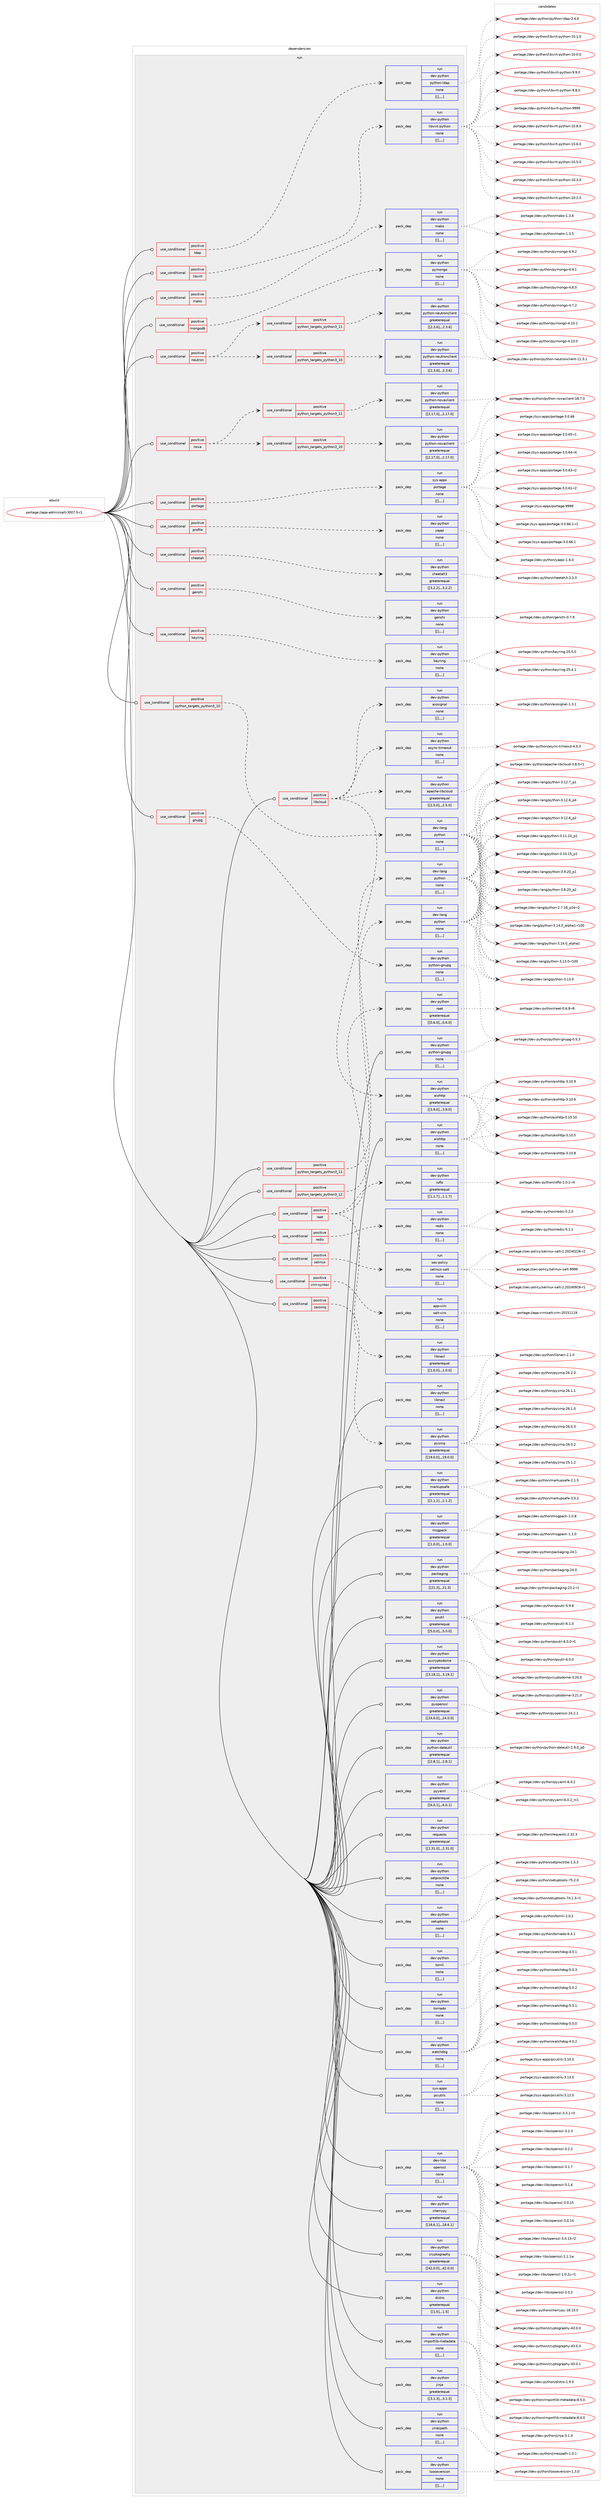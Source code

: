 digraph prolog {

# *************
# Graph options
# *************

newrank=true;
concentrate=true;
compound=true;
graph [rankdir=LR,fontname=Helvetica,fontsize=10,ranksep=1.5];#, ranksep=2.5, nodesep=0.2];
edge  [arrowhead=vee];
node  [fontname=Helvetica,fontsize=10];

# **********
# The ebuild
# **********

subgraph cluster_leftcol {
color=gray;
label=<<i>ebuild</i>>;
id [label="portage://app-admin/salt-3007.0-r1", color=red, width=4, href="../app-admin/salt-3007.0-r1.svg"];
}

# ****************
# The dependencies
# ****************

subgraph cluster_midcol {
color=gray;
label=<<i>dependencies</i>>;
subgraph cluster_compile {
fillcolor="#eeeeee";
style=filled;
label=<<i>compile</i>>;
}
subgraph cluster_compileandrun {
fillcolor="#eeeeee";
style=filled;
label=<<i>compile and run</i>>;
}
subgraph cluster_run {
fillcolor="#eeeeee";
style=filled;
label=<<i>run</i>>;
subgraph cond901 {
dependency3882 [label=<<TABLE BORDER="0" CELLBORDER="1" CELLSPACING="0" CELLPADDING="4"><TR><TD ROWSPAN="3" CELLPADDING="10">use_conditional</TD></TR><TR><TD>positive</TD></TR><TR><TD>cheetah</TD></TR></TABLE>>, shape=none, color=red];
subgraph pack3020 {
dependency3967 [label=<<TABLE BORDER="0" CELLBORDER="1" CELLSPACING="0" CELLPADDING="4" WIDTH="220"><TR><TD ROWSPAN="6" CELLPADDING="30">pack_dep</TD></TR><TR><TD WIDTH="110">run</TD></TR><TR><TD>dev-python</TD></TR><TR><TD>cheetah3</TD></TR><TR><TD>greaterequal</TD></TR><TR><TD>[[3,2,2],,,3.2.2]</TD></TR></TABLE>>, shape=none, color=blue];
}
dependency3882:e -> dependency3967:w [weight=20,style="dashed",arrowhead="vee"];
}
id:e -> dependency3882:w [weight=20,style="solid",arrowhead="odot"];
subgraph cond933 {
dependency3995 [label=<<TABLE BORDER="0" CELLBORDER="1" CELLSPACING="0" CELLPADDING="4"><TR><TD ROWSPAN="3" CELLPADDING="10">use_conditional</TD></TR><TR><TD>positive</TD></TR><TR><TD>genshi</TD></TR></TABLE>>, shape=none, color=red];
subgraph pack3058 {
dependency3997 [label=<<TABLE BORDER="0" CELLBORDER="1" CELLSPACING="0" CELLPADDING="4" WIDTH="220"><TR><TD ROWSPAN="6" CELLPADDING="30">pack_dep</TD></TR><TR><TD WIDTH="110">run</TD></TR><TR><TD>dev-python</TD></TR><TR><TD>genshi</TD></TR><TR><TD>none</TD></TR><TR><TD>[[],,,,]</TD></TR></TABLE>>, shape=none, color=blue];
}
dependency3995:e -> dependency3997:w [weight=20,style="dashed",arrowhead="vee"];
}
id:e -> dependency3995:w [weight=20,style="solid",arrowhead="odot"];
subgraph cond939 {
dependency4002 [label=<<TABLE BORDER="0" CELLBORDER="1" CELLSPACING="0" CELLPADDING="4"><TR><TD ROWSPAN="3" CELLPADDING="10">use_conditional</TD></TR><TR><TD>positive</TD></TR><TR><TD>gnupg</TD></TR></TABLE>>, shape=none, color=red];
subgraph pack3074 {
dependency4025 [label=<<TABLE BORDER="0" CELLBORDER="1" CELLSPACING="0" CELLPADDING="4" WIDTH="220"><TR><TD ROWSPAN="6" CELLPADDING="30">pack_dep</TD></TR><TR><TD WIDTH="110">run</TD></TR><TR><TD>dev-python</TD></TR><TR><TD>python-gnupg</TD></TR><TR><TD>none</TD></TR><TR><TD>[[],,,,]</TD></TR></TABLE>>, shape=none, color=blue];
}
dependency4002:e -> dependency4025:w [weight=20,style="dashed",arrowhead="vee"];
}
id:e -> dependency4002:w [weight=20,style="solid",arrowhead="odot"];
subgraph cond948 {
dependency4065 [label=<<TABLE BORDER="0" CELLBORDER="1" CELLSPACING="0" CELLPADDING="4"><TR><TD ROWSPAN="3" CELLPADDING="10">use_conditional</TD></TR><TR><TD>positive</TD></TR><TR><TD>keyring</TD></TR></TABLE>>, shape=none, color=red];
subgraph pack3114 {
dependency4088 [label=<<TABLE BORDER="0" CELLBORDER="1" CELLSPACING="0" CELLPADDING="4" WIDTH="220"><TR><TD ROWSPAN="6" CELLPADDING="30">pack_dep</TD></TR><TR><TD WIDTH="110">run</TD></TR><TR><TD>dev-python</TD></TR><TR><TD>keyring</TD></TR><TR><TD>none</TD></TR><TR><TD>[[],,,,]</TD></TR></TABLE>>, shape=none, color=blue];
}
dependency4065:e -> dependency4088:w [weight=20,style="dashed",arrowhead="vee"];
}
id:e -> dependency4065:w [weight=20,style="solid",arrowhead="odot"];
subgraph cond974 {
dependency4125 [label=<<TABLE BORDER="0" CELLBORDER="1" CELLSPACING="0" CELLPADDING="4"><TR><TD ROWSPAN="3" CELLPADDING="10">use_conditional</TD></TR><TR><TD>positive</TD></TR><TR><TD>ldap</TD></TR></TABLE>>, shape=none, color=red];
subgraph pack3219 {
dependency4250 [label=<<TABLE BORDER="0" CELLBORDER="1" CELLSPACING="0" CELLPADDING="4" WIDTH="220"><TR><TD ROWSPAN="6" CELLPADDING="30">pack_dep</TD></TR><TR><TD WIDTH="110">run</TD></TR><TR><TD>dev-python</TD></TR><TR><TD>python-ldap</TD></TR><TR><TD>none</TD></TR><TR><TD>[[],,,,]</TD></TR></TABLE>>, shape=none, color=blue];
}
dependency4125:e -> dependency4250:w [weight=20,style="dashed",arrowhead="vee"];
}
id:e -> dependency4125:w [weight=20,style="solid",arrowhead="odot"];
subgraph cond1023 {
dependency4276 [label=<<TABLE BORDER="0" CELLBORDER="1" CELLSPACING="0" CELLPADDING="4"><TR><TD ROWSPAN="3" CELLPADDING="10">use_conditional</TD></TR><TR><TD>positive</TD></TR><TR><TD>libcloud</TD></TR></TABLE>>, shape=none, color=red];
subgraph pack3290 {
dependency4352 [label=<<TABLE BORDER="0" CELLBORDER="1" CELLSPACING="0" CELLPADDING="4" WIDTH="220"><TR><TD ROWSPAN="6" CELLPADDING="30">pack_dep</TD></TR><TR><TD WIDTH="110">run</TD></TR><TR><TD>dev-python</TD></TR><TR><TD>aiohttp</TD></TR><TR><TD>greaterequal</TD></TR><TR><TD>[[3,9,0],,,3.9.0]</TD></TR></TABLE>>, shape=none, color=blue];
}
dependency4276:e -> dependency4352:w [weight=20,style="dashed",arrowhead="vee"];
subgraph pack3331 {
dependency4420 [label=<<TABLE BORDER="0" CELLBORDER="1" CELLSPACING="0" CELLPADDING="4" WIDTH="220"><TR><TD ROWSPAN="6" CELLPADDING="30">pack_dep</TD></TR><TR><TD WIDTH="110">run</TD></TR><TR><TD>dev-python</TD></TR><TR><TD>aiosignal</TD></TR><TR><TD>none</TD></TR><TR><TD>[[],,,,]</TD></TR></TABLE>>, shape=none, color=blue];
}
dependency4276:e -> dependency4420:w [weight=20,style="dashed",arrowhead="vee"];
subgraph pack3348 {
dependency4485 [label=<<TABLE BORDER="0" CELLBORDER="1" CELLSPACING="0" CELLPADDING="4" WIDTH="220"><TR><TD ROWSPAN="6" CELLPADDING="30">pack_dep</TD></TR><TR><TD WIDTH="110">run</TD></TR><TR><TD>dev-python</TD></TR><TR><TD>apache-libcloud</TD></TR><TR><TD>greaterequal</TD></TR><TR><TD>[[2,5,0],,,2.5.0]</TD></TR></TABLE>>, shape=none, color=blue];
}
dependency4276:e -> dependency4485:w [weight=20,style="dashed",arrowhead="vee"];
subgraph pack3392 {
dependency4489 [label=<<TABLE BORDER="0" CELLBORDER="1" CELLSPACING="0" CELLPADDING="4" WIDTH="220"><TR><TD ROWSPAN="6" CELLPADDING="30">pack_dep</TD></TR><TR><TD WIDTH="110">run</TD></TR><TR><TD>dev-python</TD></TR><TR><TD>async-timeout</TD></TR><TR><TD>none</TD></TR><TR><TD>[[],,,,]</TD></TR></TABLE>>, shape=none, color=blue];
}
dependency4276:e -> dependency4489:w [weight=20,style="dashed",arrowhead="vee"];
}
id:e -> dependency4276:w [weight=20,style="solid",arrowhead="odot"];
subgraph cond1095 {
dependency4510 [label=<<TABLE BORDER="0" CELLBORDER="1" CELLSPACING="0" CELLPADDING="4"><TR><TD ROWSPAN="3" CELLPADDING="10">use_conditional</TD></TR><TR><TD>positive</TD></TR><TR><TD>libvirt</TD></TR></TABLE>>, shape=none, color=red];
subgraph pack3421 {
dependency4588 [label=<<TABLE BORDER="0" CELLBORDER="1" CELLSPACING="0" CELLPADDING="4" WIDTH="220"><TR><TD ROWSPAN="6" CELLPADDING="30">pack_dep</TD></TR><TR><TD WIDTH="110">run</TD></TR><TR><TD>dev-python</TD></TR><TR><TD>libvirt-python</TD></TR><TR><TD>none</TD></TR><TR><TD>[[],,,,]</TD></TR></TABLE>>, shape=none, color=blue];
}
dependency4510:e -> dependency4588:w [weight=20,style="dashed",arrowhead="vee"];
}
id:e -> dependency4510:w [weight=20,style="solid",arrowhead="odot"];
subgraph cond1132 {
dependency4631 [label=<<TABLE BORDER="0" CELLBORDER="1" CELLSPACING="0" CELLPADDING="4"><TR><TD ROWSPAN="3" CELLPADDING="10">use_conditional</TD></TR><TR><TD>positive</TD></TR><TR><TD>mako</TD></TR></TABLE>>, shape=none, color=red];
subgraph pack3501 {
dependency4666 [label=<<TABLE BORDER="0" CELLBORDER="1" CELLSPACING="0" CELLPADDING="4" WIDTH="220"><TR><TD ROWSPAN="6" CELLPADDING="30">pack_dep</TD></TR><TR><TD WIDTH="110">run</TD></TR><TR><TD>dev-python</TD></TR><TR><TD>mako</TD></TR><TR><TD>none</TD></TR><TR><TD>[[],,,,]</TD></TR></TABLE>>, shape=none, color=blue];
}
dependency4631:e -> dependency4666:w [weight=20,style="dashed",arrowhead="vee"];
}
id:e -> dependency4631:w [weight=20,style="solid",arrowhead="odot"];
subgraph cond1205 {
dependency4814 [label=<<TABLE BORDER="0" CELLBORDER="1" CELLSPACING="0" CELLPADDING="4"><TR><TD ROWSPAN="3" CELLPADDING="10">use_conditional</TD></TR><TR><TD>positive</TD></TR><TR><TD>mongodb</TD></TR></TABLE>>, shape=none, color=red];
subgraph pack3612 {
dependency4837 [label=<<TABLE BORDER="0" CELLBORDER="1" CELLSPACING="0" CELLPADDING="4" WIDTH="220"><TR><TD ROWSPAN="6" CELLPADDING="30">pack_dep</TD></TR><TR><TD WIDTH="110">run</TD></TR><TR><TD>dev-python</TD></TR><TR><TD>pymongo</TD></TR><TR><TD>none</TD></TR><TR><TD>[[],,,,]</TD></TR></TABLE>>, shape=none, color=blue];
}
dependency4814:e -> dependency4837:w [weight=20,style="dashed",arrowhead="vee"];
}
id:e -> dependency4814:w [weight=20,style="solid",arrowhead="odot"];
subgraph cond1221 {
dependency4902 [label=<<TABLE BORDER="0" CELLBORDER="1" CELLSPACING="0" CELLPADDING="4"><TR><TD ROWSPAN="3" CELLPADDING="10">use_conditional</TD></TR><TR><TD>positive</TD></TR><TR><TD>neutron</TD></TR></TABLE>>, shape=none, color=red];
subgraph cond1241 {
dependency4924 [label=<<TABLE BORDER="0" CELLBORDER="1" CELLSPACING="0" CELLPADDING="4"><TR><TD ROWSPAN="3" CELLPADDING="10">use_conditional</TD></TR><TR><TD>positive</TD></TR><TR><TD>python_targets_python3_10</TD></TR></TABLE>>, shape=none, color=red];
subgraph pack3711 {
dependency4967 [label=<<TABLE BORDER="0" CELLBORDER="1" CELLSPACING="0" CELLPADDING="4" WIDTH="220"><TR><TD ROWSPAN="6" CELLPADDING="30">pack_dep</TD></TR><TR><TD WIDTH="110">run</TD></TR><TR><TD>dev-python</TD></TR><TR><TD>python-neutronclient</TD></TR><TR><TD>greaterequal</TD></TR><TR><TD>[[2,3,6],,,2.3.6]</TD></TR></TABLE>>, shape=none, color=blue];
}
dependency4924:e -> dependency4967:w [weight=20,style="dashed",arrowhead="vee"];
}
dependency4902:e -> dependency4924:w [weight=20,style="dashed",arrowhead="vee"];
subgraph cond1257 {
dependency4995 [label=<<TABLE BORDER="0" CELLBORDER="1" CELLSPACING="0" CELLPADDING="4"><TR><TD ROWSPAN="3" CELLPADDING="10">use_conditional</TD></TR><TR><TD>positive</TD></TR><TR><TD>python_targets_python3_11</TD></TR></TABLE>>, shape=none, color=red];
subgraph pack3727 {
dependency5014 [label=<<TABLE BORDER="0" CELLBORDER="1" CELLSPACING="0" CELLPADDING="4" WIDTH="220"><TR><TD ROWSPAN="6" CELLPADDING="30">pack_dep</TD></TR><TR><TD WIDTH="110">run</TD></TR><TR><TD>dev-python</TD></TR><TR><TD>python-neutronclient</TD></TR><TR><TD>greaterequal</TD></TR><TR><TD>[[2,3,6],,,2.3.6]</TD></TR></TABLE>>, shape=none, color=blue];
}
dependency4995:e -> dependency5014:w [weight=20,style="dashed",arrowhead="vee"];
}
dependency4902:e -> dependency4995:w [weight=20,style="dashed",arrowhead="vee"];
}
id:e -> dependency4902:w [weight=20,style="solid",arrowhead="odot"];
subgraph cond1273 {
dependency5056 [label=<<TABLE BORDER="0" CELLBORDER="1" CELLSPACING="0" CELLPADDING="4"><TR><TD ROWSPAN="3" CELLPADDING="10">use_conditional</TD></TR><TR><TD>positive</TD></TR><TR><TD>nova</TD></TR></TABLE>>, shape=none, color=red];
subgraph cond1316 {
dependency5161 [label=<<TABLE BORDER="0" CELLBORDER="1" CELLSPACING="0" CELLPADDING="4"><TR><TD ROWSPAN="3" CELLPADDING="10">use_conditional</TD></TR><TR><TD>positive</TD></TR><TR><TD>python_targets_python3_10</TD></TR></TABLE>>, shape=none, color=red];
subgraph pack3837 {
dependency5232 [label=<<TABLE BORDER="0" CELLBORDER="1" CELLSPACING="0" CELLPADDING="4" WIDTH="220"><TR><TD ROWSPAN="6" CELLPADDING="30">pack_dep</TD></TR><TR><TD WIDTH="110">run</TD></TR><TR><TD>dev-python</TD></TR><TR><TD>python-novaclient</TD></TR><TR><TD>greaterequal</TD></TR><TR><TD>[[2,17,0],,,2.17.0]</TD></TR></TABLE>>, shape=none, color=blue];
}
dependency5161:e -> dependency5232:w [weight=20,style="dashed",arrowhead="vee"];
}
dependency5056:e -> dependency5161:w [weight=20,style="dashed",arrowhead="vee"];
subgraph cond1364 {
dependency5289 [label=<<TABLE BORDER="0" CELLBORDER="1" CELLSPACING="0" CELLPADDING="4"><TR><TD ROWSPAN="3" CELLPADDING="10">use_conditional</TD></TR><TR><TD>positive</TD></TR><TR><TD>python_targets_python3_11</TD></TR></TABLE>>, shape=none, color=red];
subgraph pack3920 {
dependency5308 [label=<<TABLE BORDER="0" CELLBORDER="1" CELLSPACING="0" CELLPADDING="4" WIDTH="220"><TR><TD ROWSPAN="6" CELLPADDING="30">pack_dep</TD></TR><TR><TD WIDTH="110">run</TD></TR><TR><TD>dev-python</TD></TR><TR><TD>python-novaclient</TD></TR><TR><TD>greaterequal</TD></TR><TR><TD>[[2,17,0],,,2.17.0]</TD></TR></TABLE>>, shape=none, color=blue];
}
dependency5289:e -> dependency5308:w [weight=20,style="dashed",arrowhead="vee"];
}
dependency5056:e -> dependency5289:w [weight=20,style="dashed",arrowhead="vee"];
}
id:e -> dependency5056:w [weight=20,style="solid",arrowhead="odot"];
subgraph cond1381 {
dependency5314 [label=<<TABLE BORDER="0" CELLBORDER="1" CELLSPACING="0" CELLPADDING="4"><TR><TD ROWSPAN="3" CELLPADDING="10">use_conditional</TD></TR><TR><TD>positive</TD></TR><TR><TD>portage</TD></TR></TABLE>>, shape=none, color=red];
subgraph pack3941 {
dependency5423 [label=<<TABLE BORDER="0" CELLBORDER="1" CELLSPACING="0" CELLPADDING="4" WIDTH="220"><TR><TD ROWSPAN="6" CELLPADDING="30">pack_dep</TD></TR><TR><TD WIDTH="110">run</TD></TR><TR><TD>sys-apps</TD></TR><TR><TD>portage</TD></TR><TR><TD>none</TD></TR><TR><TD>[[],,,,]</TD></TR></TABLE>>, shape=none, color=blue];
}
dependency5314:e -> dependency5423:w [weight=20,style="dashed",arrowhead="vee"];
}
id:e -> dependency5314:w [weight=20,style="solid",arrowhead="odot"];
subgraph cond1421 {
dependency5429 [label=<<TABLE BORDER="0" CELLBORDER="1" CELLSPACING="0" CELLPADDING="4"><TR><TD ROWSPAN="3" CELLPADDING="10">use_conditional</TD></TR><TR><TD>positive</TD></TR><TR><TD>profile</TD></TR></TABLE>>, shape=none, color=red];
subgraph pack4007 {
dependency5434 [label=<<TABLE BORDER="0" CELLBORDER="1" CELLSPACING="0" CELLPADDING="4" WIDTH="220"><TR><TD ROWSPAN="6" CELLPADDING="30">pack_dep</TD></TR><TR><TD WIDTH="110">run</TD></TR><TR><TD>dev-python</TD></TR><TR><TD>yappi</TD></TR><TR><TD>none</TD></TR><TR><TD>[[],,,,]</TD></TR></TABLE>>, shape=none, color=blue];
}
dependency5429:e -> dependency5434:w [weight=20,style="dashed",arrowhead="vee"];
}
id:e -> dependency5429:w [weight=20,style="solid",arrowhead="odot"];
subgraph cond1423 {
dependency5440 [label=<<TABLE BORDER="0" CELLBORDER="1" CELLSPACING="0" CELLPADDING="4"><TR><TD ROWSPAN="3" CELLPADDING="10">use_conditional</TD></TR><TR><TD>positive</TD></TR><TR><TD>python_targets_python3_10</TD></TR></TABLE>>, shape=none, color=red];
subgraph pack4013 {
dependency5443 [label=<<TABLE BORDER="0" CELLBORDER="1" CELLSPACING="0" CELLPADDING="4" WIDTH="220"><TR><TD ROWSPAN="6" CELLPADDING="30">pack_dep</TD></TR><TR><TD WIDTH="110">run</TD></TR><TR><TD>dev-lang</TD></TR><TR><TD>python</TD></TR><TR><TD>none</TD></TR><TR><TD>[[],,,,]</TD></TR></TABLE>>, shape=none, color=blue];
}
dependency5440:e -> dependency5443:w [weight=20,style="dashed",arrowhead="vee"];
}
id:e -> dependency5440:w [weight=20,style="solid",arrowhead="odot"];
subgraph cond1430 {
dependency5479 [label=<<TABLE BORDER="0" CELLBORDER="1" CELLSPACING="0" CELLPADDING="4"><TR><TD ROWSPAN="3" CELLPADDING="10">use_conditional</TD></TR><TR><TD>positive</TD></TR><TR><TD>python_targets_python3_11</TD></TR></TABLE>>, shape=none, color=red];
subgraph pack4070 {
dependency5547 [label=<<TABLE BORDER="0" CELLBORDER="1" CELLSPACING="0" CELLPADDING="4" WIDTH="220"><TR><TD ROWSPAN="6" CELLPADDING="30">pack_dep</TD></TR><TR><TD WIDTH="110">run</TD></TR><TR><TD>dev-lang</TD></TR><TR><TD>python</TD></TR><TR><TD>none</TD></TR><TR><TD>[[],,,,]</TD></TR></TABLE>>, shape=none, color=blue];
}
dependency5479:e -> dependency5547:w [weight=20,style="dashed",arrowhead="vee"];
}
id:e -> dependency5479:w [weight=20,style="solid",arrowhead="odot"];
subgraph cond1472 {
dependency5553 [label=<<TABLE BORDER="0" CELLBORDER="1" CELLSPACING="0" CELLPADDING="4"><TR><TD ROWSPAN="3" CELLPADDING="10">use_conditional</TD></TR><TR><TD>positive</TD></TR><TR><TD>python_targets_python3_12</TD></TR></TABLE>>, shape=none, color=red];
subgraph pack4087 {
dependency5590 [label=<<TABLE BORDER="0" CELLBORDER="1" CELLSPACING="0" CELLPADDING="4" WIDTH="220"><TR><TD ROWSPAN="6" CELLPADDING="30">pack_dep</TD></TR><TR><TD WIDTH="110">run</TD></TR><TR><TD>dev-lang</TD></TR><TR><TD>python</TD></TR><TR><TD>none</TD></TR><TR><TD>[[],,,,]</TD></TR></TABLE>>, shape=none, color=blue];
}
dependency5553:e -> dependency5590:w [weight=20,style="dashed",arrowhead="vee"];
}
id:e -> dependency5553:w [weight=20,style="solid",arrowhead="odot"];
subgraph cond1502 {
dependency5635 [label=<<TABLE BORDER="0" CELLBORDER="1" CELLSPACING="0" CELLPADDING="4"><TR><TD ROWSPAN="3" CELLPADDING="10">use_conditional</TD></TR><TR><TD>positive</TD></TR><TR><TD>raet</TD></TR></TABLE>>, shape=none, color=red];
subgraph pack4128 {
dependency5674 [label=<<TABLE BORDER="0" CELLBORDER="1" CELLSPACING="0" CELLPADDING="4" WIDTH="220"><TR><TD ROWSPAN="6" CELLPADDING="30">pack_dep</TD></TR><TR><TD WIDTH="110">run</TD></TR><TR><TD>dev-python</TD></TR><TR><TD>libnacl</TD></TR><TR><TD>greaterequal</TD></TR><TR><TD>[[1,0,0],,,1.0.0]</TD></TR></TABLE>>, shape=none, color=blue];
}
dependency5635:e -> dependency5674:w [weight=20,style="dashed",arrowhead="vee"];
subgraph pack4179 {
dependency5729 [label=<<TABLE BORDER="0" CELLBORDER="1" CELLSPACING="0" CELLPADDING="4" WIDTH="220"><TR><TD ROWSPAN="6" CELLPADDING="30">pack_dep</TD></TR><TR><TD WIDTH="110">run</TD></TR><TR><TD>dev-python</TD></TR><TR><TD>ioflo</TD></TR><TR><TD>greaterequal</TD></TR><TR><TD>[[1,1,7],,,1.1.7]</TD></TR></TABLE>>, shape=none, color=blue];
}
dependency5635:e -> dependency5729:w [weight=20,style="dashed",arrowhead="vee"];
subgraph pack4197 {
dependency5748 [label=<<TABLE BORDER="0" CELLBORDER="1" CELLSPACING="0" CELLPADDING="4" WIDTH="220"><TR><TD ROWSPAN="6" CELLPADDING="30">pack_dep</TD></TR><TR><TD WIDTH="110">run</TD></TR><TR><TD>dev-python</TD></TR><TR><TD>raet</TD></TR><TR><TD>greaterequal</TD></TR><TR><TD>[[0,6,0],,,0.6.0]</TD></TR></TABLE>>, shape=none, color=blue];
}
dependency5635:e -> dependency5748:w [weight=20,style="dashed",arrowhead="vee"];
}
id:e -> dependency5635:w [weight=20,style="solid",arrowhead="odot"];
subgraph cond1551 {
dependency5846 [label=<<TABLE BORDER="0" CELLBORDER="1" CELLSPACING="0" CELLPADDING="4"><TR><TD ROWSPAN="3" CELLPADDING="10">use_conditional</TD></TR><TR><TD>positive</TD></TR><TR><TD>redis</TD></TR></TABLE>>, shape=none, color=red];
subgraph pack4278 {
dependency5882 [label=<<TABLE BORDER="0" CELLBORDER="1" CELLSPACING="0" CELLPADDING="4" WIDTH="220"><TR><TD ROWSPAN="6" CELLPADDING="30">pack_dep</TD></TR><TR><TD WIDTH="110">run</TD></TR><TR><TD>dev-python</TD></TR><TR><TD>redis</TD></TR><TR><TD>none</TD></TR><TR><TD>[[],,,,]</TD></TR></TABLE>>, shape=none, color=blue];
}
dependency5846:e -> dependency5882:w [weight=20,style="dashed",arrowhead="vee"];
}
id:e -> dependency5846:w [weight=20,style="solid",arrowhead="odot"];
subgraph cond1611 {
dependency5998 [label=<<TABLE BORDER="0" CELLBORDER="1" CELLSPACING="0" CELLPADDING="4"><TR><TD ROWSPAN="3" CELLPADDING="10">use_conditional</TD></TR><TR><TD>positive</TD></TR><TR><TD>selinux</TD></TR></TABLE>>, shape=none, color=red];
subgraph pack4410 {
dependency6130 [label=<<TABLE BORDER="0" CELLBORDER="1" CELLSPACING="0" CELLPADDING="4" WIDTH="220"><TR><TD ROWSPAN="6" CELLPADDING="30">pack_dep</TD></TR><TR><TD WIDTH="110">run</TD></TR><TR><TD>sec-policy</TD></TR><TR><TD>selinux-salt</TD></TR><TR><TD>none</TD></TR><TR><TD>[[],,,,]</TD></TR></TABLE>>, shape=none, color=blue];
}
dependency5998:e -> dependency6130:w [weight=20,style="dashed",arrowhead="vee"];
}
id:e -> dependency5998:w [weight=20,style="solid",arrowhead="odot"];
subgraph cond1690 {
dependency6136 [label=<<TABLE BORDER="0" CELLBORDER="1" CELLSPACING="0" CELLPADDING="4"><TR><TD ROWSPAN="3" CELLPADDING="10">use_conditional</TD></TR><TR><TD>positive</TD></TR><TR><TD>vim-syntax</TD></TR></TABLE>>, shape=none, color=red];
subgraph pack4489 {
dependency6219 [label=<<TABLE BORDER="0" CELLBORDER="1" CELLSPACING="0" CELLPADDING="4" WIDTH="220"><TR><TD ROWSPAN="6" CELLPADDING="30">pack_dep</TD></TR><TR><TD WIDTH="110">run</TD></TR><TR><TD>app-vim</TD></TR><TR><TD>salt-vim</TD></TR><TR><TD>none</TD></TR><TR><TD>[[],,,,]</TD></TR></TABLE>>, shape=none, color=blue];
}
dependency6136:e -> dependency6219:w [weight=20,style="dashed",arrowhead="vee"];
}
id:e -> dependency6136:w [weight=20,style="solid",arrowhead="odot"];
subgraph cond1719 {
dependency6263 [label=<<TABLE BORDER="0" CELLBORDER="1" CELLSPACING="0" CELLPADDING="4"><TR><TD ROWSPAN="3" CELLPADDING="10">use_conditional</TD></TR><TR><TD>positive</TD></TR><TR><TD>zeromq</TD></TR></TABLE>>, shape=none, color=red];
subgraph pack4565 {
dependency6301 [label=<<TABLE BORDER="0" CELLBORDER="1" CELLSPACING="0" CELLPADDING="4" WIDTH="220"><TR><TD ROWSPAN="6" CELLPADDING="30">pack_dep</TD></TR><TR><TD WIDTH="110">run</TD></TR><TR><TD>dev-python</TD></TR><TR><TD>pyzmq</TD></TR><TR><TD>greaterequal</TD></TR><TR><TD>[[19,0,0],,,19.0.0]</TD></TR></TABLE>>, shape=none, color=blue];
}
dependency6263:e -> dependency6301:w [weight=20,style="dashed",arrowhead="vee"];
}
id:e -> dependency6263:w [weight=20,style="solid",arrowhead="odot"];
subgraph pack4616 {
dependency6366 [label=<<TABLE BORDER="0" CELLBORDER="1" CELLSPACING="0" CELLPADDING="4" WIDTH="220"><TR><TD ROWSPAN="6" CELLPADDING="30">pack_dep</TD></TR><TR><TD WIDTH="110">run</TD></TR><TR><TD>dev-libs</TD></TR><TR><TD>openssl</TD></TR><TR><TD>none</TD></TR><TR><TD>[[],,,,]</TD></TR></TABLE>>, shape=none, color=blue];
}
id:e -> dependency6366:w [weight=20,style="solid",arrowhead="odot"];
subgraph pack4643 {
dependency6410 [label=<<TABLE BORDER="0" CELLBORDER="1" CELLSPACING="0" CELLPADDING="4" WIDTH="220"><TR><TD ROWSPAN="6" CELLPADDING="30">pack_dep</TD></TR><TR><TD WIDTH="110">run</TD></TR><TR><TD>dev-python</TD></TR><TR><TD>aiohttp</TD></TR><TR><TD>none</TD></TR><TR><TD>[[],,,,]</TD></TR></TABLE>>, shape=none, color=blue];
}
id:e -> dependency6410:w [weight=20,style="solid",arrowhead="odot"];
subgraph pack4645 {
dependency6448 [label=<<TABLE BORDER="0" CELLBORDER="1" CELLSPACING="0" CELLPADDING="4" WIDTH="220"><TR><TD ROWSPAN="6" CELLPADDING="30">pack_dep</TD></TR><TR><TD WIDTH="110">run</TD></TR><TR><TD>dev-python</TD></TR><TR><TD>cherrypy</TD></TR><TR><TD>greaterequal</TD></TR><TR><TD>[[18,6,1],,,18.6.1]</TD></TR></TABLE>>, shape=none, color=blue];
}
id:e -> dependency6448:w [weight=20,style="solid",arrowhead="odot"];
subgraph pack4692 {
dependency6487 [label=<<TABLE BORDER="0" CELLBORDER="1" CELLSPACING="0" CELLPADDING="4" WIDTH="220"><TR><TD ROWSPAN="6" CELLPADDING="30">pack_dep</TD></TR><TR><TD WIDTH="110">run</TD></TR><TR><TD>dev-python</TD></TR><TR><TD>cryptography</TD></TR><TR><TD>greaterequal</TD></TR><TR><TD>[[42,0,0],,,42.0.0]</TD></TR></TABLE>>, shape=none, color=blue];
}
id:e -> dependency6487:w [weight=20,style="solid",arrowhead="odot"];
subgraph pack4728 {
dependency6513 [label=<<TABLE BORDER="0" CELLBORDER="1" CELLSPACING="0" CELLPADDING="4" WIDTH="220"><TR><TD ROWSPAN="6" CELLPADDING="30">pack_dep</TD></TR><TR><TD WIDTH="110">run</TD></TR><TR><TD>dev-python</TD></TR><TR><TD>distro</TD></TR><TR><TD>greaterequal</TD></TR><TR><TD>[[1,5],,,1.5]</TD></TR></TABLE>>, shape=none, color=blue];
}
id:e -> dependency6513:w [weight=20,style="solid",arrowhead="odot"];
subgraph pack4746 {
dependency6539 [label=<<TABLE BORDER="0" CELLBORDER="1" CELLSPACING="0" CELLPADDING="4" WIDTH="220"><TR><TD ROWSPAN="6" CELLPADDING="30">pack_dep</TD></TR><TR><TD WIDTH="110">run</TD></TR><TR><TD>dev-python</TD></TR><TR><TD>importlib-metadata</TD></TR><TR><TD>none</TD></TR><TR><TD>[[],,,,]</TD></TR></TABLE>>, shape=none, color=blue];
}
id:e -> dependency6539:w [weight=20,style="solid",arrowhead="odot"];
subgraph pack4749 {
dependency6543 [label=<<TABLE BORDER="0" CELLBORDER="1" CELLSPACING="0" CELLPADDING="4" WIDTH="220"><TR><TD ROWSPAN="6" CELLPADDING="30">pack_dep</TD></TR><TR><TD WIDTH="110">run</TD></TR><TR><TD>dev-python</TD></TR><TR><TD>jinja</TD></TR><TR><TD>greaterequal</TD></TR><TR><TD>[[3,1,3],,,3.1.3]</TD></TR></TABLE>>, shape=none, color=blue];
}
id:e -> dependency6543:w [weight=20,style="solid",arrowhead="odot"];
subgraph pack4752 {
dependency6566 [label=<<TABLE BORDER="0" CELLBORDER="1" CELLSPACING="0" CELLPADDING="4" WIDTH="220"><TR><TD ROWSPAN="6" CELLPADDING="30">pack_dep</TD></TR><TR><TD WIDTH="110">run</TD></TR><TR><TD>dev-python</TD></TR><TR><TD>jmespath</TD></TR><TR><TD>none</TD></TR><TR><TD>[[],,,,]</TD></TR></TABLE>>, shape=none, color=blue];
}
id:e -> dependency6566:w [weight=20,style="solid",arrowhead="odot"];
subgraph pack4787 {
dependency6611 [label=<<TABLE BORDER="0" CELLBORDER="1" CELLSPACING="0" CELLPADDING="4" WIDTH="220"><TR><TD ROWSPAN="6" CELLPADDING="30">pack_dep</TD></TR><TR><TD WIDTH="110">run</TD></TR><TR><TD>dev-python</TD></TR><TR><TD>libnacl</TD></TR><TR><TD>none</TD></TR><TR><TD>[[],,,,]</TD></TR></TABLE>>, shape=none, color=blue];
}
id:e -> dependency6611:w [weight=20,style="solid",arrowhead="odot"];
subgraph pack4832 {
dependency6762 [label=<<TABLE BORDER="0" CELLBORDER="1" CELLSPACING="0" CELLPADDING="4" WIDTH="220"><TR><TD ROWSPAN="6" CELLPADDING="30">pack_dep</TD></TR><TR><TD WIDTH="110">run</TD></TR><TR><TD>dev-python</TD></TR><TR><TD>looseversion</TD></TR><TR><TD>none</TD></TR><TR><TD>[[],,,,]</TD></TR></TABLE>>, shape=none, color=blue];
}
id:e -> dependency6762:w [weight=20,style="solid",arrowhead="odot"];
subgraph pack4947 {
dependency6808 [label=<<TABLE BORDER="0" CELLBORDER="1" CELLSPACING="0" CELLPADDING="4" WIDTH="220"><TR><TD ROWSPAN="6" CELLPADDING="30">pack_dep</TD></TR><TR><TD WIDTH="110">run</TD></TR><TR><TD>dev-python</TD></TR><TR><TD>markupsafe</TD></TR><TR><TD>greaterequal</TD></TR><TR><TD>[[2,1,2],,,2.1.2]</TD></TR></TABLE>>, shape=none, color=blue];
}
id:e -> dependency6808:w [weight=20,style="solid",arrowhead="odot"];
subgraph pack4963 {
dependency6831 [label=<<TABLE BORDER="0" CELLBORDER="1" CELLSPACING="0" CELLPADDING="4" WIDTH="220"><TR><TD ROWSPAN="6" CELLPADDING="30">pack_dep</TD></TR><TR><TD WIDTH="110">run</TD></TR><TR><TD>dev-python</TD></TR><TR><TD>msgpack</TD></TR><TR><TD>greaterequal</TD></TR><TR><TD>[[1,0,0],,,1.0.0]</TD></TR></TABLE>>, shape=none, color=blue];
}
id:e -> dependency6831:w [weight=20,style="solid",arrowhead="odot"];
subgraph pack4990 {
dependency6899 [label=<<TABLE BORDER="0" CELLBORDER="1" CELLSPACING="0" CELLPADDING="4" WIDTH="220"><TR><TD ROWSPAN="6" CELLPADDING="30">pack_dep</TD></TR><TR><TD WIDTH="110">run</TD></TR><TR><TD>dev-python</TD></TR><TR><TD>packaging</TD></TR><TR><TD>greaterequal</TD></TR><TR><TD>[[21,3],,,21.3]</TD></TR></TABLE>>, shape=none, color=blue];
}
id:e -> dependency6899:w [weight=20,style="solid",arrowhead="odot"];
subgraph pack5025 {
dependency6924 [label=<<TABLE BORDER="0" CELLBORDER="1" CELLSPACING="0" CELLPADDING="4" WIDTH="220"><TR><TD ROWSPAN="6" CELLPADDING="30">pack_dep</TD></TR><TR><TD WIDTH="110">run</TD></TR><TR><TD>dev-python</TD></TR><TR><TD>psutil</TD></TR><TR><TD>greaterequal</TD></TR><TR><TD>[[5,0,0],,,5.0.0]</TD></TR></TABLE>>, shape=none, color=blue];
}
id:e -> dependency6924:w [weight=20,style="solid",arrowhead="odot"];
subgraph pack5037 {
dependency6953 [label=<<TABLE BORDER="0" CELLBORDER="1" CELLSPACING="0" CELLPADDING="4" WIDTH="220"><TR><TD ROWSPAN="6" CELLPADDING="30">pack_dep</TD></TR><TR><TD WIDTH="110">run</TD></TR><TR><TD>dev-python</TD></TR><TR><TD>pycryptodome</TD></TR><TR><TD>greaterequal</TD></TR><TR><TD>[[3,19,1],,,3.19.1]</TD></TR></TABLE>>, shape=none, color=blue];
}
id:e -> dependency6953:w [weight=20,style="solid",arrowhead="odot"];
subgraph pack5041 {
dependency7016 [label=<<TABLE BORDER="0" CELLBORDER="1" CELLSPACING="0" CELLPADDING="4" WIDTH="220"><TR><TD ROWSPAN="6" CELLPADDING="30">pack_dep</TD></TR><TR><TD WIDTH="110">run</TD></TR><TR><TD>dev-python</TD></TR><TR><TD>pyopenssl</TD></TR><TR><TD>greaterequal</TD></TR><TR><TD>[[24,0,0],,,24.0.0]</TD></TR></TABLE>>, shape=none, color=blue];
}
id:e -> dependency7016:w [weight=20,style="solid",arrowhead="odot"];
subgraph pack5097 {
dependency7093 [label=<<TABLE BORDER="0" CELLBORDER="1" CELLSPACING="0" CELLPADDING="4" WIDTH="220"><TR><TD ROWSPAN="6" CELLPADDING="30">pack_dep</TD></TR><TR><TD WIDTH="110">run</TD></TR><TR><TD>dev-python</TD></TR><TR><TD>python-dateutil</TD></TR><TR><TD>greaterequal</TD></TR><TR><TD>[[2,8,1],,,2.8.1]</TD></TR></TABLE>>, shape=none, color=blue];
}
id:e -> dependency7093:w [weight=20,style="solid",arrowhead="odot"];
subgraph pack5130 {
dependency7112 [label=<<TABLE BORDER="0" CELLBORDER="1" CELLSPACING="0" CELLPADDING="4" WIDTH="220"><TR><TD ROWSPAN="6" CELLPADDING="30">pack_dep</TD></TR><TR><TD WIDTH="110">run</TD></TR><TR><TD>dev-python</TD></TR><TR><TD>python-gnupg</TD></TR><TR><TD>none</TD></TR><TR><TD>[[],,,,]</TD></TR></TABLE>>, shape=none, color=blue];
}
id:e -> dependency7112:w [weight=20,style="solid",arrowhead="odot"];
subgraph pack5207 {
dependency7254 [label=<<TABLE BORDER="0" CELLBORDER="1" CELLSPACING="0" CELLPADDING="4" WIDTH="220"><TR><TD ROWSPAN="6" CELLPADDING="30">pack_dep</TD></TR><TR><TD WIDTH="110">run</TD></TR><TR><TD>dev-python</TD></TR><TR><TD>pyyaml</TD></TR><TR><TD>greaterequal</TD></TR><TR><TD>[[6,0,1],,,6.0.1]</TD></TR></TABLE>>, shape=none, color=blue];
}
id:e -> dependency7254:w [weight=20,style="solid",arrowhead="odot"];
subgraph pack5280 {
dependency7361 [label=<<TABLE BORDER="0" CELLBORDER="1" CELLSPACING="0" CELLPADDING="4" WIDTH="220"><TR><TD ROWSPAN="6" CELLPADDING="30">pack_dep</TD></TR><TR><TD WIDTH="110">run</TD></TR><TR><TD>dev-python</TD></TR><TR><TD>requests</TD></TR><TR><TD>greaterequal</TD></TR><TR><TD>[[2,31,0],,,2.31.0]</TD></TR></TABLE>>, shape=none, color=blue];
}
id:e -> dependency7361:w [weight=20,style="solid",arrowhead="odot"];
subgraph pack5333 {
dependency7415 [label=<<TABLE BORDER="0" CELLBORDER="1" CELLSPACING="0" CELLPADDING="4" WIDTH="220"><TR><TD ROWSPAN="6" CELLPADDING="30">pack_dep</TD></TR><TR><TD WIDTH="110">run</TD></TR><TR><TD>dev-python</TD></TR><TR><TD>setproctitle</TD></TR><TR><TD>none</TD></TR><TR><TD>[[],,,,]</TD></TR></TABLE>>, shape=none, color=blue];
}
id:e -> dependency7415:w [weight=20,style="solid",arrowhead="odot"];
subgraph pack5348 {
dependency7421 [label=<<TABLE BORDER="0" CELLBORDER="1" CELLSPACING="0" CELLPADDING="4" WIDTH="220"><TR><TD ROWSPAN="6" CELLPADDING="30">pack_dep</TD></TR><TR><TD WIDTH="110">run</TD></TR><TR><TD>dev-python</TD></TR><TR><TD>setuptools</TD></TR><TR><TD>none</TD></TR><TR><TD>[[],,,,]</TD></TR></TABLE>>, shape=none, color=blue];
}
id:e -> dependency7421:w [weight=20,style="solid",arrowhead="odot"];
subgraph pack5377 {
dependency7461 [label=<<TABLE BORDER="0" CELLBORDER="1" CELLSPACING="0" CELLPADDING="4" WIDTH="220"><TR><TD ROWSPAN="6" CELLPADDING="30">pack_dep</TD></TR><TR><TD WIDTH="110">run</TD></TR><TR><TD>dev-python</TD></TR><TR><TD>tomli</TD></TR><TR><TD>none</TD></TR><TR><TD>[[],,,,]</TD></TR></TABLE>>, shape=none, color=blue];
}
id:e -> dependency7461:w [weight=20,style="solid",arrowhead="odot"];
subgraph pack5380 {
dependency7464 [label=<<TABLE BORDER="0" CELLBORDER="1" CELLSPACING="0" CELLPADDING="4" WIDTH="220"><TR><TD ROWSPAN="6" CELLPADDING="30">pack_dep</TD></TR><TR><TD WIDTH="110">run</TD></TR><TR><TD>dev-python</TD></TR><TR><TD>tornado</TD></TR><TR><TD>none</TD></TR><TR><TD>[[],,,,]</TD></TR></TABLE>>, shape=none, color=blue];
}
id:e -> dependency7464:w [weight=20,style="solid",arrowhead="odot"];
subgraph pack5382 {
dependency7480 [label=<<TABLE BORDER="0" CELLBORDER="1" CELLSPACING="0" CELLPADDING="4" WIDTH="220"><TR><TD ROWSPAN="6" CELLPADDING="30">pack_dep</TD></TR><TR><TD WIDTH="110">run</TD></TR><TR><TD>dev-python</TD></TR><TR><TD>watchdog</TD></TR><TR><TD>none</TD></TR><TR><TD>[[],,,,]</TD></TR></TABLE>>, shape=none, color=blue];
}
id:e -> dependency7480:w [weight=20,style="solid",arrowhead="odot"];
subgraph pack5408 {
dependency7504 [label=<<TABLE BORDER="0" CELLBORDER="1" CELLSPACING="0" CELLPADDING="4" WIDTH="220"><TR><TD ROWSPAN="6" CELLPADDING="30">pack_dep</TD></TR><TR><TD WIDTH="110">run</TD></TR><TR><TD>sys-apps</TD></TR><TR><TD>pciutils</TD></TR><TR><TD>none</TD></TR><TR><TD>[[],,,,]</TD></TR></TABLE>>, shape=none, color=blue];
}
id:e -> dependency7504:w [weight=20,style="solid",arrowhead="odot"];
}
}

# **************
# The candidates
# **************

subgraph cluster_choices {
rank=same;
color=gray;
label=<<i>candidates</i>>;

subgraph choice4270 {
color=black;
nodesep=1;
choice1001011184511212111610411111047991041011011169710451455146514651 [label="portage://dev-python/cheetah3-3.3.3", color=red, width=4,href="../dev-python/cheetah3-3.3.3.svg"];
dependency3967:e -> choice1001011184511212111610411111047991041011011169710451455146514651:w [style=dotted,weight="100"];
}
subgraph choice4273 {
color=black;
nodesep=1;
choice1001011184511212111610411111047103101110115104105454846554657 [label="portage://dev-python/genshi-0.7.9", color=red, width=4,href="../dev-python/genshi-0.7.9.svg"];
dependency3997:e -> choice1001011184511212111610411111047103101110115104105454846554657:w [style=dotted,weight="100"];
}
subgraph choice4290 {
color=black;
nodesep=1;
choice100101118451121211161041111104711212111610411111045103110117112103454846534651 [label="portage://dev-python/python-gnupg-0.5.3", color=red, width=4,href="../dev-python/python-gnupg-0.5.3.svg"];
dependency4025:e -> choice100101118451121211161041111104711212111610411111045103110117112103454846534651:w [style=dotted,weight="100"];
}
subgraph choice4293 {
color=black;
nodesep=1;
choice100101118451121211161041111104710710112111410511010345505346534648 [label="portage://dev-python/keyring-25.5.0", color=red, width=4,href="../dev-python/keyring-25.5.0.svg"];
choice100101118451121211161041111104710710112111410511010345505346524649 [label="portage://dev-python/keyring-25.4.1", color=red, width=4,href="../dev-python/keyring-25.4.1.svg"];
dependency4088:e -> choice100101118451121211161041111104710710112111410511010345505346534648:w [style=dotted,weight="100"];
dependency4088:e -> choice100101118451121211161041111104710710112111410511010345505346524649:w [style=dotted,weight="100"];
}
subgraph choice4297 {
color=black;
nodesep=1;
choice10010111845112121116104111110471121211161041111104510810097112455146524652 [label="portage://dev-python/python-ldap-3.4.4", color=red, width=4,href="../dev-python/python-ldap-3.4.4.svg"];
dependency4250:e -> choice10010111845112121116104111110471121211161041111104510810097112455146524652:w [style=dotted,weight="100"];
}
subgraph choice4300 {
color=black;
nodesep=1;
choice1001011184511212111610411111047971051111041161161124551464948464948 [label="portage://dev-python/aiohttp-3.10.10", color=red, width=4,href="../dev-python/aiohttp-3.10.10.svg"];
choice10010111845112121116104111110479710511110411611611245514649484657 [label="portage://dev-python/aiohttp-3.10.9", color=red, width=4,href="../dev-python/aiohttp-3.10.9.svg"];
choice10010111845112121116104111110479710511110411611611245514649484656 [label="portage://dev-python/aiohttp-3.10.8", color=red, width=4,href="../dev-python/aiohttp-3.10.8.svg"];
choice10010111845112121116104111110479710511110411611611245514649484654 [label="portage://dev-python/aiohttp-3.10.6", color=red, width=4,href="../dev-python/aiohttp-3.10.6.svg"];
choice10010111845112121116104111110479710511110411611611245514649484653 [label="portage://dev-python/aiohttp-3.10.5", color=red, width=4,href="../dev-python/aiohttp-3.10.5.svg"];
dependency4352:e -> choice1001011184511212111610411111047971051111041161161124551464948464948:w [style=dotted,weight="100"];
dependency4352:e -> choice10010111845112121116104111110479710511110411611611245514649484657:w [style=dotted,weight="100"];
dependency4352:e -> choice10010111845112121116104111110479710511110411611611245514649484656:w [style=dotted,weight="100"];
dependency4352:e -> choice10010111845112121116104111110479710511110411611611245514649484654:w [style=dotted,weight="100"];
dependency4352:e -> choice10010111845112121116104111110479710511110411611611245514649484653:w [style=dotted,weight="100"];
}
subgraph choice4440 {
color=black;
nodesep=1;
choice10010111845112121116104111110479710511111510510311097108454946514649 [label="portage://dev-python/aiosignal-1.3.1", color=red, width=4,href="../dev-python/aiosignal-1.3.1.svg"];
dependency4420:e -> choice10010111845112121116104111110479710511111510510311097108454946514649:w [style=dotted,weight="100"];
}
subgraph choice4475 {
color=black;
nodesep=1;
choice10010111845112121116104111110479711297991041014510810598991081111171004551465646484511449 [label="portage://dev-python/apache-libcloud-3.8.0-r1", color=red, width=4,href="../dev-python/apache-libcloud-3.8.0-r1.svg"];
dependency4485:e -> choice10010111845112121116104111110479711297991041014510810598991081111171004551465646484511449:w [style=dotted,weight="100"];
}
subgraph choice4481 {
color=black;
nodesep=1;
choice1001011184511212111610411111047971151211109945116105109101111117116455246484651 [label="portage://dev-python/async-timeout-4.0.3", color=red, width=4,href="../dev-python/async-timeout-4.0.3.svg"];
dependency4489:e -> choice1001011184511212111610411111047971151211109945116105109101111117116455246484651:w [style=dotted,weight="100"];
}
subgraph choice4519 {
color=black;
nodesep=1;
choice100101118451121211161041111104710810598118105114116451121211161041111104557575757 [label="portage://dev-python/libvirt-python-9999", color=red, width=4,href="../dev-python/libvirt-python-9999.svg"];
choice1001011184511212111610411111047108105981181051141164511212111610411111045494846564648 [label="portage://dev-python/libvirt-python-10.8.0", color=red, width=4,href="../dev-python/libvirt-python-10.8.0.svg"];
choice1001011184511212111610411111047108105981181051141164511212111610411111045494846544648 [label="portage://dev-python/libvirt-python-10.6.0", color=red, width=4,href="../dev-python/libvirt-python-10.6.0.svg"];
choice1001011184511212111610411111047108105981181051141164511212111610411111045494846534648 [label="portage://dev-python/libvirt-python-10.5.0", color=red, width=4,href="../dev-python/libvirt-python-10.5.0.svg"];
choice1001011184511212111610411111047108105981181051141164511212111610411111045494846514648 [label="portage://dev-python/libvirt-python-10.3.0", color=red, width=4,href="../dev-python/libvirt-python-10.3.0.svg"];
choice1001011184511212111610411111047108105981181051141164511212111610411111045494846504648 [label="portage://dev-python/libvirt-python-10.2.0", color=red, width=4,href="../dev-python/libvirt-python-10.2.0.svg"];
choice1001011184511212111610411111047108105981181051141164511212111610411111045494846494648 [label="portage://dev-python/libvirt-python-10.1.0", color=red, width=4,href="../dev-python/libvirt-python-10.1.0.svg"];
choice1001011184511212111610411111047108105981181051141164511212111610411111045494846484648 [label="portage://dev-python/libvirt-python-10.0.0", color=red, width=4,href="../dev-python/libvirt-python-10.0.0.svg"];
choice10010111845112121116104111110471081059811810511411645112121116104111110455746574648 [label="portage://dev-python/libvirt-python-9.9.0", color=red, width=4,href="../dev-python/libvirt-python-9.9.0.svg"];
choice10010111845112121116104111110471081059811810511411645112121116104111110455746564648 [label="portage://dev-python/libvirt-python-9.8.0", color=red, width=4,href="../dev-python/libvirt-python-9.8.0.svg"];
dependency4588:e -> choice100101118451121211161041111104710810598118105114116451121211161041111104557575757:w [style=dotted,weight="100"];
dependency4588:e -> choice1001011184511212111610411111047108105981181051141164511212111610411111045494846564648:w [style=dotted,weight="100"];
dependency4588:e -> choice1001011184511212111610411111047108105981181051141164511212111610411111045494846544648:w [style=dotted,weight="100"];
dependency4588:e -> choice1001011184511212111610411111047108105981181051141164511212111610411111045494846534648:w [style=dotted,weight="100"];
dependency4588:e -> choice1001011184511212111610411111047108105981181051141164511212111610411111045494846514648:w [style=dotted,weight="100"];
dependency4588:e -> choice1001011184511212111610411111047108105981181051141164511212111610411111045494846504648:w [style=dotted,weight="100"];
dependency4588:e -> choice1001011184511212111610411111047108105981181051141164511212111610411111045494846494648:w [style=dotted,weight="100"];
dependency4588:e -> choice1001011184511212111610411111047108105981181051141164511212111610411111045494846484648:w [style=dotted,weight="100"];
dependency4588:e -> choice10010111845112121116104111110471081059811810511411645112121116104111110455746574648:w [style=dotted,weight="100"];
dependency4588:e -> choice10010111845112121116104111110471081059811810511411645112121116104111110455746564648:w [style=dotted,weight="100"];
}
subgraph choice4555 {
color=black;
nodesep=1;
choice100101118451121211161041111104710997107111454946514654 [label="portage://dev-python/mako-1.3.6", color=red, width=4,href="../dev-python/mako-1.3.6.svg"];
choice100101118451121211161041111104710997107111454946514653 [label="portage://dev-python/mako-1.3.5", color=red, width=4,href="../dev-python/mako-1.3.5.svg"];
dependency4666:e -> choice100101118451121211161041111104710997107111454946514654:w [style=dotted,weight="100"];
dependency4666:e -> choice100101118451121211161041111104710997107111454946514653:w [style=dotted,weight="100"];
}
subgraph choice4620 {
color=black;
nodesep=1;
choice100101118451121211161041111104711212110911111010311145524649484649 [label="portage://dev-python/pymongo-4.10.1", color=red, width=4,href="../dev-python/pymongo-4.10.1.svg"];
choice100101118451121211161041111104711212110911111010311145524649484648 [label="portage://dev-python/pymongo-4.10.0", color=red, width=4,href="../dev-python/pymongo-4.10.0.svg"];
choice1001011184511212111610411111047112121109111110103111455246574650 [label="portage://dev-python/pymongo-4.9.2", color=red, width=4,href="../dev-python/pymongo-4.9.2.svg"];
choice1001011184511212111610411111047112121109111110103111455246574649 [label="portage://dev-python/pymongo-4.9.1", color=red, width=4,href="../dev-python/pymongo-4.9.1.svg"];
choice1001011184511212111610411111047112121109111110103111455246564648 [label="portage://dev-python/pymongo-4.8.0", color=red, width=4,href="../dev-python/pymongo-4.8.0.svg"];
choice1001011184511212111610411111047112121109111110103111455246554650 [label="portage://dev-python/pymongo-4.7.2", color=red, width=4,href="../dev-python/pymongo-4.7.2.svg"];
dependency4837:e -> choice100101118451121211161041111104711212110911111010311145524649484649:w [style=dotted,weight="100"];
dependency4837:e -> choice100101118451121211161041111104711212110911111010311145524649484648:w [style=dotted,weight="100"];
dependency4837:e -> choice1001011184511212111610411111047112121109111110103111455246574650:w [style=dotted,weight="100"];
dependency4837:e -> choice1001011184511212111610411111047112121109111110103111455246574649:w [style=dotted,weight="100"];
dependency4837:e -> choice1001011184511212111610411111047112121109111110103111455246564648:w [style=dotted,weight="100"];
dependency4837:e -> choice1001011184511212111610411111047112121109111110103111455246554650:w [style=dotted,weight="100"];
}
subgraph choice4631 {
color=black;
nodesep=1;
choice1001011184511212111610411111047112121116104111110451101011171161141111109910810510111011645494946514649 [label="portage://dev-python/python-neutronclient-11.3.1", color=red, width=4,href="../dev-python/python-neutronclient-11.3.1.svg"];
dependency4967:e -> choice1001011184511212111610411111047112121116104111110451101011171161141111109910810510111011645494946514649:w [style=dotted,weight="100"];
}
subgraph choice4636 {
color=black;
nodesep=1;
choice1001011184511212111610411111047112121116104111110451101011171161141111109910810510111011645494946514649 [label="portage://dev-python/python-neutronclient-11.3.1", color=red, width=4,href="../dev-python/python-neutronclient-11.3.1.svg"];
dependency5014:e -> choice1001011184511212111610411111047112121116104111110451101011171161141111109910810510111011645494946514649:w [style=dotted,weight="100"];
}
subgraph choice4641 {
color=black;
nodesep=1;
choice100101118451121211161041111104711212111610411111045110111118979910810510111011645495646554648 [label="portage://dev-python/python-novaclient-18.7.0", color=red, width=4,href="../dev-python/python-novaclient-18.7.0.svg"];
dependency5232:e -> choice100101118451121211161041111104711212111610411111045110111118979910810510111011645495646554648:w [style=dotted,weight="100"];
}
subgraph choice4644 {
color=black;
nodesep=1;
choice100101118451121211161041111104711212111610411111045110111118979910810510111011645495646554648 [label="portage://dev-python/python-novaclient-18.7.0", color=red, width=4,href="../dev-python/python-novaclient-18.7.0.svg"];
dependency5308:e -> choice100101118451121211161041111104711212111610411111045110111118979910810510111011645495646554648:w [style=dotted,weight="100"];
}
subgraph choice4707 {
color=black;
nodesep=1;
choice115121115459711211211547112111114116971031014557575757 [label="portage://sys-apps/portage-9999", color=red, width=4,href="../sys-apps/portage-9999.svg"];
choice115121115459711211211547112111114116971031014551464846545446494511449 [label="portage://sys-apps/portage-3.0.66.1-r1", color=red, width=4,href="../sys-apps/portage-3.0.66.1-r1.svg"];
choice11512111545971121121154711211111411697103101455146484654544649 [label="portage://sys-apps/portage-3.0.66.1", color=red, width=4,href="../sys-apps/portage-3.0.66.1.svg"];
choice1151211154597112112115471121111141169710310145514648465454 [label="portage://sys-apps/portage-3.0.66", color=red, width=4,href="../sys-apps/portage-3.0.66.svg"];
choice11512111545971121121154711211111411697103101455146484654534511449 [label="portage://sys-apps/portage-3.0.65-r1", color=red, width=4,href="../sys-apps/portage-3.0.65-r1.svg"];
choice11512111545971121121154711211111411697103101455146484654524511452 [label="portage://sys-apps/portage-3.0.64-r4", color=red, width=4,href="../sys-apps/portage-3.0.64-r4.svg"];
choice11512111545971121121154711211111411697103101455146484654514511450 [label="portage://sys-apps/portage-3.0.63-r2", color=red, width=4,href="../sys-apps/portage-3.0.63-r2.svg"];
choice11512111545971121121154711211111411697103101455146484654494511450 [label="portage://sys-apps/portage-3.0.61-r2", color=red, width=4,href="../sys-apps/portage-3.0.61-r2.svg"];
dependency5423:e -> choice115121115459711211211547112111114116971031014557575757:w [style=dotted,weight="100"];
dependency5423:e -> choice115121115459711211211547112111114116971031014551464846545446494511449:w [style=dotted,weight="100"];
dependency5423:e -> choice11512111545971121121154711211111411697103101455146484654544649:w [style=dotted,weight="100"];
dependency5423:e -> choice1151211154597112112115471121111141169710310145514648465454:w [style=dotted,weight="100"];
dependency5423:e -> choice11512111545971121121154711211111411697103101455146484654534511449:w [style=dotted,weight="100"];
dependency5423:e -> choice11512111545971121121154711211111411697103101455146484654524511452:w [style=dotted,weight="100"];
dependency5423:e -> choice11512111545971121121154711211111411697103101455146484654514511450:w [style=dotted,weight="100"];
dependency5423:e -> choice11512111545971121121154711211111411697103101455146484654494511450:w [style=dotted,weight="100"];
}
subgraph choice4771 {
color=black;
nodesep=1;
choice100101118451121211161041111104712197112112105454946544648 [label="portage://dev-python/yappi-1.6.0", color=red, width=4,href="../dev-python/yappi-1.6.0.svg"];
dependency5434:e -> choice100101118451121211161041111104712197112112105454946544648:w [style=dotted,weight="100"];
}
subgraph choice4775 {
color=black;
nodesep=1;
choice100101118451089711010347112121116104111110455146495246489597108112104974945114494848 [label="portage://dev-lang/python-3.14.0_alpha1-r100", color=red, width=4,href="../dev-lang/python-3.14.0_alpha1-r100.svg"];
choice1001011184510897110103471121211161041111104551464952464895971081121049749 [label="portage://dev-lang/python-3.14.0_alpha1", color=red, width=4,href="../dev-lang/python-3.14.0_alpha1.svg"];
choice1001011184510897110103471121211161041111104551464951464845114494848 [label="portage://dev-lang/python-3.13.0-r100", color=red, width=4,href="../dev-lang/python-3.13.0-r100.svg"];
choice10010111845108971101034711212111610411111045514649514648 [label="portage://dev-lang/python-3.13.0", color=red, width=4,href="../dev-lang/python-3.13.0.svg"];
choice100101118451089711010347112121116104111110455146495046559511249 [label="portage://dev-lang/python-3.12.7_p1", color=red, width=4,href="../dev-lang/python-3.12.7_p1.svg"];
choice100101118451089711010347112121116104111110455146495046549511252 [label="portage://dev-lang/python-3.12.6_p4", color=red, width=4,href="../dev-lang/python-3.12.6_p4.svg"];
choice100101118451089711010347112121116104111110455146495046549511250 [label="portage://dev-lang/python-3.12.6_p2", color=red, width=4,href="../dev-lang/python-3.12.6_p2.svg"];
choice10010111845108971101034711212111610411111045514649494649489511249 [label="portage://dev-lang/python-3.11.10_p1", color=red, width=4,href="../dev-lang/python-3.11.10_p1.svg"];
choice10010111845108971101034711212111610411111045514649484649539511249 [label="portage://dev-lang/python-3.10.15_p1", color=red, width=4,href="../dev-lang/python-3.10.15_p1.svg"];
choice100101118451089711010347112121116104111110455146574650489511249 [label="portage://dev-lang/python-3.9.20_p1", color=red, width=4,href="../dev-lang/python-3.9.20_p1.svg"];
choice100101118451089711010347112121116104111110455146564650489511250 [label="portage://dev-lang/python-3.8.20_p2", color=red, width=4,href="../dev-lang/python-3.8.20_p2.svg"];
choice100101118451089711010347112121116104111110455046554649569511249544511450 [label="portage://dev-lang/python-2.7.18_p16-r2", color=red, width=4,href="../dev-lang/python-2.7.18_p16-r2.svg"];
dependency5443:e -> choice100101118451089711010347112121116104111110455146495246489597108112104974945114494848:w [style=dotted,weight="100"];
dependency5443:e -> choice1001011184510897110103471121211161041111104551464952464895971081121049749:w [style=dotted,weight="100"];
dependency5443:e -> choice1001011184510897110103471121211161041111104551464951464845114494848:w [style=dotted,weight="100"];
dependency5443:e -> choice10010111845108971101034711212111610411111045514649514648:w [style=dotted,weight="100"];
dependency5443:e -> choice100101118451089711010347112121116104111110455146495046559511249:w [style=dotted,weight="100"];
dependency5443:e -> choice100101118451089711010347112121116104111110455146495046549511252:w [style=dotted,weight="100"];
dependency5443:e -> choice100101118451089711010347112121116104111110455146495046549511250:w [style=dotted,weight="100"];
dependency5443:e -> choice10010111845108971101034711212111610411111045514649494649489511249:w [style=dotted,weight="100"];
dependency5443:e -> choice10010111845108971101034711212111610411111045514649484649539511249:w [style=dotted,weight="100"];
dependency5443:e -> choice100101118451089711010347112121116104111110455146574650489511249:w [style=dotted,weight="100"];
dependency5443:e -> choice100101118451089711010347112121116104111110455146564650489511250:w [style=dotted,weight="100"];
dependency5443:e -> choice100101118451089711010347112121116104111110455046554649569511249544511450:w [style=dotted,weight="100"];
}
subgraph choice4800 {
color=black;
nodesep=1;
choice100101118451089711010347112121116104111110455146495246489597108112104974945114494848 [label="portage://dev-lang/python-3.14.0_alpha1-r100", color=red, width=4,href="../dev-lang/python-3.14.0_alpha1-r100.svg"];
choice1001011184510897110103471121211161041111104551464952464895971081121049749 [label="portage://dev-lang/python-3.14.0_alpha1", color=red, width=4,href="../dev-lang/python-3.14.0_alpha1.svg"];
choice1001011184510897110103471121211161041111104551464951464845114494848 [label="portage://dev-lang/python-3.13.0-r100", color=red, width=4,href="../dev-lang/python-3.13.0-r100.svg"];
choice10010111845108971101034711212111610411111045514649514648 [label="portage://dev-lang/python-3.13.0", color=red, width=4,href="../dev-lang/python-3.13.0.svg"];
choice100101118451089711010347112121116104111110455146495046559511249 [label="portage://dev-lang/python-3.12.7_p1", color=red, width=4,href="../dev-lang/python-3.12.7_p1.svg"];
choice100101118451089711010347112121116104111110455146495046549511252 [label="portage://dev-lang/python-3.12.6_p4", color=red, width=4,href="../dev-lang/python-3.12.6_p4.svg"];
choice100101118451089711010347112121116104111110455146495046549511250 [label="portage://dev-lang/python-3.12.6_p2", color=red, width=4,href="../dev-lang/python-3.12.6_p2.svg"];
choice10010111845108971101034711212111610411111045514649494649489511249 [label="portage://dev-lang/python-3.11.10_p1", color=red, width=4,href="../dev-lang/python-3.11.10_p1.svg"];
choice10010111845108971101034711212111610411111045514649484649539511249 [label="portage://dev-lang/python-3.10.15_p1", color=red, width=4,href="../dev-lang/python-3.10.15_p1.svg"];
choice100101118451089711010347112121116104111110455146574650489511249 [label="portage://dev-lang/python-3.9.20_p1", color=red, width=4,href="../dev-lang/python-3.9.20_p1.svg"];
choice100101118451089711010347112121116104111110455146564650489511250 [label="portage://dev-lang/python-3.8.20_p2", color=red, width=4,href="../dev-lang/python-3.8.20_p2.svg"];
choice100101118451089711010347112121116104111110455046554649569511249544511450 [label="portage://dev-lang/python-2.7.18_p16-r2", color=red, width=4,href="../dev-lang/python-2.7.18_p16-r2.svg"];
dependency5547:e -> choice100101118451089711010347112121116104111110455146495246489597108112104974945114494848:w [style=dotted,weight="100"];
dependency5547:e -> choice1001011184510897110103471121211161041111104551464952464895971081121049749:w [style=dotted,weight="100"];
dependency5547:e -> choice1001011184510897110103471121211161041111104551464951464845114494848:w [style=dotted,weight="100"];
dependency5547:e -> choice10010111845108971101034711212111610411111045514649514648:w [style=dotted,weight="100"];
dependency5547:e -> choice100101118451089711010347112121116104111110455146495046559511249:w [style=dotted,weight="100"];
dependency5547:e -> choice100101118451089711010347112121116104111110455146495046549511252:w [style=dotted,weight="100"];
dependency5547:e -> choice100101118451089711010347112121116104111110455146495046549511250:w [style=dotted,weight="100"];
dependency5547:e -> choice10010111845108971101034711212111610411111045514649494649489511249:w [style=dotted,weight="100"];
dependency5547:e -> choice10010111845108971101034711212111610411111045514649484649539511249:w [style=dotted,weight="100"];
dependency5547:e -> choice100101118451089711010347112121116104111110455146574650489511249:w [style=dotted,weight="100"];
dependency5547:e -> choice100101118451089711010347112121116104111110455146564650489511250:w [style=dotted,weight="100"];
dependency5547:e -> choice100101118451089711010347112121116104111110455046554649569511249544511450:w [style=dotted,weight="100"];
}
subgraph choice4824 {
color=black;
nodesep=1;
choice100101118451089711010347112121116104111110455146495246489597108112104974945114494848 [label="portage://dev-lang/python-3.14.0_alpha1-r100", color=red, width=4,href="../dev-lang/python-3.14.0_alpha1-r100.svg"];
choice1001011184510897110103471121211161041111104551464952464895971081121049749 [label="portage://dev-lang/python-3.14.0_alpha1", color=red, width=4,href="../dev-lang/python-3.14.0_alpha1.svg"];
choice1001011184510897110103471121211161041111104551464951464845114494848 [label="portage://dev-lang/python-3.13.0-r100", color=red, width=4,href="../dev-lang/python-3.13.0-r100.svg"];
choice10010111845108971101034711212111610411111045514649514648 [label="portage://dev-lang/python-3.13.0", color=red, width=4,href="../dev-lang/python-3.13.0.svg"];
choice100101118451089711010347112121116104111110455146495046559511249 [label="portage://dev-lang/python-3.12.7_p1", color=red, width=4,href="../dev-lang/python-3.12.7_p1.svg"];
choice100101118451089711010347112121116104111110455146495046549511252 [label="portage://dev-lang/python-3.12.6_p4", color=red, width=4,href="../dev-lang/python-3.12.6_p4.svg"];
choice100101118451089711010347112121116104111110455146495046549511250 [label="portage://dev-lang/python-3.12.6_p2", color=red, width=4,href="../dev-lang/python-3.12.6_p2.svg"];
choice10010111845108971101034711212111610411111045514649494649489511249 [label="portage://dev-lang/python-3.11.10_p1", color=red, width=4,href="../dev-lang/python-3.11.10_p1.svg"];
choice10010111845108971101034711212111610411111045514649484649539511249 [label="portage://dev-lang/python-3.10.15_p1", color=red, width=4,href="../dev-lang/python-3.10.15_p1.svg"];
choice100101118451089711010347112121116104111110455146574650489511249 [label="portage://dev-lang/python-3.9.20_p1", color=red, width=4,href="../dev-lang/python-3.9.20_p1.svg"];
choice100101118451089711010347112121116104111110455146564650489511250 [label="portage://dev-lang/python-3.8.20_p2", color=red, width=4,href="../dev-lang/python-3.8.20_p2.svg"];
choice100101118451089711010347112121116104111110455046554649569511249544511450 [label="portage://dev-lang/python-2.7.18_p16-r2", color=red, width=4,href="../dev-lang/python-2.7.18_p16-r2.svg"];
dependency5590:e -> choice100101118451089711010347112121116104111110455146495246489597108112104974945114494848:w [style=dotted,weight="100"];
dependency5590:e -> choice1001011184510897110103471121211161041111104551464952464895971081121049749:w [style=dotted,weight="100"];
dependency5590:e -> choice1001011184510897110103471121211161041111104551464951464845114494848:w [style=dotted,weight="100"];
dependency5590:e -> choice10010111845108971101034711212111610411111045514649514648:w [style=dotted,weight="100"];
dependency5590:e -> choice100101118451089711010347112121116104111110455146495046559511249:w [style=dotted,weight="100"];
dependency5590:e -> choice100101118451089711010347112121116104111110455146495046549511252:w [style=dotted,weight="100"];
dependency5590:e -> choice100101118451089711010347112121116104111110455146495046549511250:w [style=dotted,weight="100"];
dependency5590:e -> choice10010111845108971101034711212111610411111045514649494649489511249:w [style=dotted,weight="100"];
dependency5590:e -> choice10010111845108971101034711212111610411111045514649484649539511249:w [style=dotted,weight="100"];
dependency5590:e -> choice100101118451089711010347112121116104111110455146574650489511249:w [style=dotted,weight="100"];
dependency5590:e -> choice100101118451089711010347112121116104111110455146564650489511250:w [style=dotted,weight="100"];
dependency5590:e -> choice100101118451089711010347112121116104111110455046554649569511249544511450:w [style=dotted,weight="100"];
}
subgraph choice4855 {
color=black;
nodesep=1;
choice1001011184511212111610411111047108105981109799108455046494648 [label="portage://dev-python/libnacl-2.1.0", color=red, width=4,href="../dev-python/libnacl-2.1.0.svg"];
dependency5674:e -> choice1001011184511212111610411111047108105981109799108455046494648:w [style=dotted,weight="100"];
}
subgraph choice4869 {
color=black;
nodesep=1;
choice10010111845112121116104111110471051111021081114550464846504511452 [label="portage://dev-python/ioflo-2.0.2-r4", color=red, width=4,href="../dev-python/ioflo-2.0.2-r4.svg"];
dependency5729:e -> choice10010111845112121116104111110471051111021081114550464846504511452:w [style=dotted,weight="100"];
}
subgraph choice4873 {
color=black;
nodesep=1;
choice1001011184511212111610411111047114971011164548465446564511454 [label="portage://dev-python/raet-0.6.8-r6", color=red, width=4,href="../dev-python/raet-0.6.8-r6.svg"];
dependency5748:e -> choice1001011184511212111610411111047114971011164548465446564511454:w [style=dotted,weight="100"];
}
subgraph choice4875 {
color=black;
nodesep=1;
choice1001011184511212111610411111047114101100105115455346504648 [label="portage://dev-python/redis-5.2.0", color=red, width=4,href="../dev-python/redis-5.2.0.svg"];
choice1001011184511212111610411111047114101100105115455346494649 [label="portage://dev-python/redis-5.1.1", color=red, width=4,href="../dev-python/redis-5.1.1.svg"];
dependency5882:e -> choice1001011184511212111610411111047114101100105115455346504648:w [style=dotted,weight="100"];
dependency5882:e -> choice1001011184511212111610411111047114101100105115455346494649:w [style=dotted,weight="100"];
}
subgraph choice4886 {
color=black;
nodesep=1;
choice1151019945112111108105991214711510110810511011712045115971081164557575757 [label="portage://sec-policy/selinux-salt-9999", color=red, width=4,href="../sec-policy/selinux-salt-9999.svg"];
choice11510199451121111081059912147115101108105110117120451159710811645504650485052485749544511449 [label="portage://sec-policy/selinux-salt-2.20240916-r1", color=red, width=4,href="../sec-policy/selinux-salt-2.20240916-r1.svg"];
choice11510199451121111081059912147115101108105110117120451159710811645504650485052485050544511450 [label="portage://sec-policy/selinux-salt-2.20240226-r2", color=red, width=4,href="../sec-policy/selinux-salt-2.20240226-r2.svg"];
dependency6130:e -> choice1151019945112111108105991214711510110810511011712045115971081164557575757:w [style=dotted,weight="100"];
dependency6130:e -> choice11510199451121111081059912147115101108105110117120451159710811645504650485052485749544511449:w [style=dotted,weight="100"];
dependency6130:e -> choice11510199451121111081059912147115101108105110117120451159710811645504650485052485050544511450:w [style=dotted,weight="100"];
}
subgraph choice4906 {
color=black;
nodesep=1;
choice9711211245118105109471159710811645118105109455048495349494957 [label="portage://app-vim/salt-vim-20151119", color=red, width=4,href="../app-vim/salt-vim-20151119.svg"];
dependency6219:e -> choice9711211245118105109471159710811645118105109455048495349494957:w [style=dotted,weight="100"];
}
subgraph choice4923 {
color=black;
nodesep=1;
choice100101118451121211161041111104711212112210911345505446504648 [label="portage://dev-python/pyzmq-26.2.0", color=red, width=4,href="../dev-python/pyzmq-26.2.0.svg"];
choice100101118451121211161041111104711212112210911345505446494649 [label="portage://dev-python/pyzmq-26.1.1", color=red, width=4,href="../dev-python/pyzmq-26.1.1.svg"];
choice100101118451121211161041111104711212112210911345505446494648 [label="portage://dev-python/pyzmq-26.1.0", color=red, width=4,href="../dev-python/pyzmq-26.1.0.svg"];
choice100101118451121211161041111104711212112210911345505446484651 [label="portage://dev-python/pyzmq-26.0.3", color=red, width=4,href="../dev-python/pyzmq-26.0.3.svg"];
choice100101118451121211161041111104711212112210911345505446484650 [label="portage://dev-python/pyzmq-26.0.2", color=red, width=4,href="../dev-python/pyzmq-26.0.2.svg"];
choice100101118451121211161041111104711212112210911345505346494650 [label="portage://dev-python/pyzmq-25.1.2", color=red, width=4,href="../dev-python/pyzmq-25.1.2.svg"];
dependency6301:e -> choice100101118451121211161041111104711212112210911345505446504648:w [style=dotted,weight="100"];
dependency6301:e -> choice100101118451121211161041111104711212112210911345505446494649:w [style=dotted,weight="100"];
dependency6301:e -> choice100101118451121211161041111104711212112210911345505446494648:w [style=dotted,weight="100"];
dependency6301:e -> choice100101118451121211161041111104711212112210911345505446484651:w [style=dotted,weight="100"];
dependency6301:e -> choice100101118451121211161041111104711212112210911345505446484650:w [style=dotted,weight="100"];
dependency6301:e -> choice100101118451121211161041111104711212112210911345505346494650:w [style=dotted,weight="100"];
}
subgraph choice4969 {
color=black;
nodesep=1;
choice100101118451081059811547111112101110115115108455146514650 [label="portage://dev-libs/openssl-3.3.2", color=red, width=4,href="../dev-libs/openssl-3.3.2.svg"];
choice1001011184510810598115471111121011101151151084551465146494511451 [label="portage://dev-libs/openssl-3.3.1-r3", color=red, width=4,href="../dev-libs/openssl-3.3.1-r3.svg"];
choice100101118451081059811547111112101110115115108455146504651 [label="portage://dev-libs/openssl-3.2.3", color=red, width=4,href="../dev-libs/openssl-3.2.3.svg"];
choice100101118451081059811547111112101110115115108455146504650 [label="portage://dev-libs/openssl-3.2.2", color=red, width=4,href="../dev-libs/openssl-3.2.2.svg"];
choice100101118451081059811547111112101110115115108455146494655 [label="portage://dev-libs/openssl-3.1.7", color=red, width=4,href="../dev-libs/openssl-3.1.7.svg"];
choice100101118451081059811547111112101110115115108455146494654 [label="portage://dev-libs/openssl-3.1.6", color=red, width=4,href="../dev-libs/openssl-3.1.6.svg"];
choice10010111845108105981154711111210111011511510845514648464953 [label="portage://dev-libs/openssl-3.0.15", color=red, width=4,href="../dev-libs/openssl-3.0.15.svg"];
choice10010111845108105981154711111210111011511510845514648464952 [label="portage://dev-libs/openssl-3.0.14", color=red, width=4,href="../dev-libs/openssl-3.0.14.svg"];
choice100101118451081059811547111112101110115115108455146484649514511450 [label="portage://dev-libs/openssl-3.0.13-r2", color=red, width=4,href="../dev-libs/openssl-3.0.13-r2.svg"];
choice100101118451081059811547111112101110115115108454946494649119 [label="portage://dev-libs/openssl-1.1.1w", color=red, width=4,href="../dev-libs/openssl-1.1.1w.svg"];
choice1001011184510810598115471111121011101151151084549464846501174511449 [label="portage://dev-libs/openssl-1.0.2u-r1", color=red, width=4,href="../dev-libs/openssl-1.0.2u-r1.svg"];
dependency6366:e -> choice100101118451081059811547111112101110115115108455146514650:w [style=dotted,weight="100"];
dependency6366:e -> choice1001011184510810598115471111121011101151151084551465146494511451:w [style=dotted,weight="100"];
dependency6366:e -> choice100101118451081059811547111112101110115115108455146504651:w [style=dotted,weight="100"];
dependency6366:e -> choice100101118451081059811547111112101110115115108455146504650:w [style=dotted,weight="100"];
dependency6366:e -> choice100101118451081059811547111112101110115115108455146494655:w [style=dotted,weight="100"];
dependency6366:e -> choice100101118451081059811547111112101110115115108455146494654:w [style=dotted,weight="100"];
dependency6366:e -> choice10010111845108105981154711111210111011511510845514648464953:w [style=dotted,weight="100"];
dependency6366:e -> choice10010111845108105981154711111210111011511510845514648464952:w [style=dotted,weight="100"];
dependency6366:e -> choice100101118451081059811547111112101110115115108455146484649514511450:w [style=dotted,weight="100"];
dependency6366:e -> choice100101118451081059811547111112101110115115108454946494649119:w [style=dotted,weight="100"];
dependency6366:e -> choice1001011184510810598115471111121011101151151084549464846501174511449:w [style=dotted,weight="100"];
}
subgraph choice4980 {
color=black;
nodesep=1;
choice1001011184511212111610411111047971051111041161161124551464948464948 [label="portage://dev-python/aiohttp-3.10.10", color=red, width=4,href="../dev-python/aiohttp-3.10.10.svg"];
choice10010111845112121116104111110479710511110411611611245514649484657 [label="portage://dev-python/aiohttp-3.10.9", color=red, width=4,href="../dev-python/aiohttp-3.10.9.svg"];
choice10010111845112121116104111110479710511110411611611245514649484656 [label="portage://dev-python/aiohttp-3.10.8", color=red, width=4,href="../dev-python/aiohttp-3.10.8.svg"];
choice10010111845112121116104111110479710511110411611611245514649484654 [label="portage://dev-python/aiohttp-3.10.6", color=red, width=4,href="../dev-python/aiohttp-3.10.6.svg"];
choice10010111845112121116104111110479710511110411611611245514649484653 [label="portage://dev-python/aiohttp-3.10.5", color=red, width=4,href="../dev-python/aiohttp-3.10.5.svg"];
dependency6410:e -> choice1001011184511212111610411111047971051111041161161124551464948464948:w [style=dotted,weight="100"];
dependency6410:e -> choice10010111845112121116104111110479710511110411611611245514649484657:w [style=dotted,weight="100"];
dependency6410:e -> choice10010111845112121116104111110479710511110411611611245514649484656:w [style=dotted,weight="100"];
dependency6410:e -> choice10010111845112121116104111110479710511110411611611245514649484654:w [style=dotted,weight="100"];
dependency6410:e -> choice10010111845112121116104111110479710511110411611611245514649484653:w [style=dotted,weight="100"];
}
subgraph choice5017 {
color=black;
nodesep=1;
choice1001011184511212111610411111047991041011141141211121214549564649484648 [label="portage://dev-python/cherrypy-18.10.0", color=red, width=4,href="../dev-python/cherrypy-18.10.0.svg"];
dependency6448:e -> choice1001011184511212111610411111047991041011141141211121214549564649484648:w [style=dotted,weight="100"];
}
subgraph choice5036 {
color=black;
nodesep=1;
choice1001011184511212111610411111047991141211121161111031149711210412145525146484651 [label="portage://dev-python/cryptography-43.0.3", color=red, width=4,href="../dev-python/cryptography-43.0.3.svg"];
choice1001011184511212111610411111047991141211121161111031149711210412145525146484649 [label="portage://dev-python/cryptography-43.0.1", color=red, width=4,href="../dev-python/cryptography-43.0.1.svg"];
choice1001011184511212111610411111047991141211121161111031149711210412145525146484648 [label="portage://dev-python/cryptography-43.0.0", color=red, width=4,href="../dev-python/cryptography-43.0.0.svg"];
dependency6487:e -> choice1001011184511212111610411111047991141211121161111031149711210412145525146484651:w [style=dotted,weight="100"];
dependency6487:e -> choice1001011184511212111610411111047991141211121161111031149711210412145525146484649:w [style=dotted,weight="100"];
dependency6487:e -> choice1001011184511212111610411111047991141211121161111031149711210412145525146484648:w [style=dotted,weight="100"];
}
subgraph choice5040 {
color=black;
nodesep=1;
choice1001011184511212111610411111047100105115116114111454946574648 [label="portage://dev-python/distro-1.9.0", color=red, width=4,href="../dev-python/distro-1.9.0.svg"];
dependency6513:e -> choice1001011184511212111610411111047100105115116114111454946574648:w [style=dotted,weight="100"];
}
subgraph choice5041 {
color=black;
nodesep=1;
choice10010111845112121116104111110471051091121111141161081059845109101116971009711697455646534648 [label="portage://dev-python/importlib-metadata-8.5.0", color=red, width=4,href="../dev-python/importlib-metadata-8.5.0.svg"];
choice10010111845112121116104111110471051091121111141161081059845109101116971009711697455646524648 [label="portage://dev-python/importlib-metadata-8.4.0", color=red, width=4,href="../dev-python/importlib-metadata-8.4.0.svg"];
dependency6539:e -> choice10010111845112121116104111110471051091121111141161081059845109101116971009711697455646534648:w [style=dotted,weight="100"];
dependency6539:e -> choice10010111845112121116104111110471051091121111141161081059845109101116971009711697455646524648:w [style=dotted,weight="100"];
}
subgraph choice5064 {
color=black;
nodesep=1;
choice100101118451121211161041111104710610511010697455146494652 [label="portage://dev-python/jinja-3.1.4", color=red, width=4,href="../dev-python/jinja-3.1.4.svg"];
dependency6543:e -> choice100101118451121211161041111104710610511010697455146494652:w [style=dotted,weight="100"];
}
subgraph choice5065 {
color=black;
nodesep=1;
choice100101118451121211161041111104710610910111511297116104454946484649 [label="portage://dev-python/jmespath-1.0.1", color=red, width=4,href="../dev-python/jmespath-1.0.1.svg"];
dependency6566:e -> choice100101118451121211161041111104710610910111511297116104454946484649:w [style=dotted,weight="100"];
}
subgraph choice5067 {
color=black;
nodesep=1;
choice1001011184511212111610411111047108105981109799108455046494648 [label="portage://dev-python/libnacl-2.1.0", color=red, width=4,href="../dev-python/libnacl-2.1.0.svg"];
dependency6611:e -> choice1001011184511212111610411111047108105981109799108455046494648:w [style=dotted,weight="100"];
}
subgraph choice5111 {
color=black;
nodesep=1;
choice1001011184511212111610411111047108111111115101118101114115105111110454946514648 [label="portage://dev-python/looseversion-1.3.0", color=red, width=4,href="../dev-python/looseversion-1.3.0.svg"];
dependency6762:e -> choice1001011184511212111610411111047108111111115101118101114115105111110454946514648:w [style=dotted,weight="100"];
}
subgraph choice5113 {
color=black;
nodesep=1;
choice10010111845112121116104111110471099711410711711211597102101455146484650 [label="portage://dev-python/markupsafe-3.0.2", color=red, width=4,href="../dev-python/markupsafe-3.0.2.svg"];
choice10010111845112121116104111110471099711410711711211597102101455046494653 [label="portage://dev-python/markupsafe-2.1.5", color=red, width=4,href="../dev-python/markupsafe-2.1.5.svg"];
dependency6808:e -> choice10010111845112121116104111110471099711410711711211597102101455146484650:w [style=dotted,weight="100"];
dependency6808:e -> choice10010111845112121116104111110471099711410711711211597102101455046494653:w [style=dotted,weight="100"];
}
subgraph choice5127 {
color=black;
nodesep=1;
choice10010111845112121116104111110471091151031129799107454946494648 [label="portage://dev-python/msgpack-1.1.0", color=red, width=4,href="../dev-python/msgpack-1.1.0.svg"];
choice10010111845112121116104111110471091151031129799107454946484656 [label="portage://dev-python/msgpack-1.0.8", color=red, width=4,href="../dev-python/msgpack-1.0.8.svg"];
dependency6831:e -> choice10010111845112121116104111110471091151031129799107454946494648:w [style=dotted,weight="100"];
dependency6831:e -> choice10010111845112121116104111110471091151031129799107454946484656:w [style=dotted,weight="100"];
}
subgraph choice5131 {
color=black;
nodesep=1;
choice10010111845112121116104111110471129799107971031051101034550524649 [label="portage://dev-python/packaging-24.1", color=red, width=4,href="../dev-python/packaging-24.1.svg"];
choice10010111845112121116104111110471129799107971031051101034550524648 [label="portage://dev-python/packaging-24.0", color=red, width=4,href="../dev-python/packaging-24.0.svg"];
choice100101118451121211161041111104711297991079710310511010345505146504511449 [label="portage://dev-python/packaging-23.2-r1", color=red, width=4,href="../dev-python/packaging-23.2-r1.svg"];
dependency6899:e -> choice10010111845112121116104111110471129799107971031051101034550524649:w [style=dotted,weight="100"];
dependency6899:e -> choice10010111845112121116104111110471129799107971031051101034550524648:w [style=dotted,weight="100"];
dependency6899:e -> choice100101118451121211161041111104711297991079710310511010345505146504511449:w [style=dotted,weight="100"];
}
subgraph choice5153 {
color=black;
nodesep=1;
choice1001011184511212111610411111047112115117116105108455446494648 [label="portage://dev-python/psutil-6.1.0", color=red, width=4,href="../dev-python/psutil-6.1.0.svg"];
choice10010111845112121116104111110471121151171161051084554464846484511449 [label="portage://dev-python/psutil-6.0.0-r1", color=red, width=4,href="../dev-python/psutil-6.0.0-r1.svg"];
choice1001011184511212111610411111047112115117116105108455446484648 [label="portage://dev-python/psutil-6.0.0", color=red, width=4,href="../dev-python/psutil-6.0.0.svg"];
choice1001011184511212111610411111047112115117116105108455346574656 [label="portage://dev-python/psutil-5.9.8", color=red, width=4,href="../dev-python/psutil-5.9.8.svg"];
dependency6924:e -> choice1001011184511212111610411111047112115117116105108455446494648:w [style=dotted,weight="100"];
dependency6924:e -> choice10010111845112121116104111110471121151171161051084554464846484511449:w [style=dotted,weight="100"];
dependency6924:e -> choice1001011184511212111610411111047112115117116105108455446484648:w [style=dotted,weight="100"];
dependency6924:e -> choice1001011184511212111610411111047112115117116105108455346574656:w [style=dotted,weight="100"];
}
subgraph choice5158 {
color=black;
nodesep=1;
choice10010111845112121116104111110471121219911412111211611110011110910145514650494648 [label="portage://dev-python/pycryptodome-3.21.0", color=red, width=4,href="../dev-python/pycryptodome-3.21.0.svg"];
choice10010111845112121116104111110471121219911412111211611110011110910145514650484648 [label="portage://dev-python/pycryptodome-3.20.0", color=red, width=4,href="../dev-python/pycryptodome-3.20.0.svg"];
dependency6953:e -> choice10010111845112121116104111110471121219911412111211611110011110910145514650494648:w [style=dotted,weight="100"];
dependency6953:e -> choice10010111845112121116104111110471121219911412111211611110011110910145514650484648:w [style=dotted,weight="100"];
}
subgraph choice5171 {
color=black;
nodesep=1;
choice100101118451121211161041111104711212111111210111011511510845505246504649 [label="portage://dev-python/pyopenssl-24.2.1", color=red, width=4,href="../dev-python/pyopenssl-24.2.1.svg"];
dependency7016:e -> choice100101118451121211161041111104711212111111210111011511510845505246504649:w [style=dotted,weight="100"];
}
subgraph choice5193 {
color=black;
nodesep=1;
choice100101118451121211161041111104711212111610411111045100971161011171161051084550465746489511248 [label="portage://dev-python/python-dateutil-2.9.0_p0", color=red, width=4,href="../dev-python/python-dateutil-2.9.0_p0.svg"];
dependency7093:e -> choice100101118451121211161041111104711212111610411111045100971161011171161051084550465746489511248:w [style=dotted,weight="100"];
}
subgraph choice5197 {
color=black;
nodesep=1;
choice100101118451121211161041111104711212111610411111045103110117112103454846534651 [label="portage://dev-python/python-gnupg-0.5.3", color=red, width=4,href="../dev-python/python-gnupg-0.5.3.svg"];
dependency7112:e -> choice100101118451121211161041111104711212111610411111045103110117112103454846534651:w [style=dotted,weight="100"];
}
subgraph choice5253 {
color=black;
nodesep=1;
choice100101118451121211161041111104711212112197109108455446484650951149949 [label="portage://dev-python/pyyaml-6.0.2_rc1", color=red, width=4,href="../dev-python/pyyaml-6.0.2_rc1.svg"];
choice100101118451121211161041111104711212112197109108455446484650 [label="portage://dev-python/pyyaml-6.0.2", color=red, width=4,href="../dev-python/pyyaml-6.0.2.svg"];
dependency7254:e -> choice100101118451121211161041111104711212112197109108455446484650951149949:w [style=dotted,weight="100"];
dependency7254:e -> choice100101118451121211161041111104711212112197109108455446484650:w [style=dotted,weight="100"];
}
subgraph choice5268 {
color=black;
nodesep=1;
choice100101118451121211161041111104711410111311710111511611545504651504651 [label="portage://dev-python/requests-2.32.3", color=red, width=4,href="../dev-python/requests-2.32.3.svg"];
dependency7361:e -> choice100101118451121211161041111104711410111311710111511611545504651504651:w [style=dotted,weight="100"];
}
subgraph choice5271 {
color=black;
nodesep=1;
choice100101118451121211161041111104711510111611211411199116105116108101454946514651 [label="portage://dev-python/setproctitle-1.3.3", color=red, width=4,href="../dev-python/setproctitle-1.3.3.svg"];
dependency7415:e -> choice100101118451121211161041111104711510111611211411199116105116108101454946514651:w [style=dotted,weight="100"];
}
subgraph choice5297 {
color=black;
nodesep=1;
choice100101118451121211161041111104711510111611711211611111110811545555346504648 [label="portage://dev-python/setuptools-75.2.0", color=red, width=4,href="../dev-python/setuptools-75.2.0.svg"];
choice1001011184511212111610411111047115101116117112116111111108115455552464946514511449 [label="portage://dev-python/setuptools-74.1.3-r1", color=red, width=4,href="../dev-python/setuptools-74.1.3-r1.svg"];
dependency7421:e -> choice100101118451121211161041111104711510111611711211611111110811545555346504648:w [style=dotted,weight="100"];
dependency7421:e -> choice1001011184511212111610411111047115101116117112116111111108115455552464946514511449:w [style=dotted,weight="100"];
}
subgraph choice5302 {
color=black;
nodesep=1;
choice1001011184511212111610411111047116111109108105455046484650 [label="portage://dev-python/tomli-2.0.2", color=red, width=4,href="../dev-python/tomli-2.0.2.svg"];
dependency7461:e -> choice1001011184511212111610411111047116111109108105455046484650:w [style=dotted,weight="100"];
}
subgraph choice5310 {
color=black;
nodesep=1;
choice100101118451121211161041111104711611111411097100111455446524649 [label="portage://dev-python/tornado-6.4.1", color=red, width=4,href="../dev-python/tornado-6.4.1.svg"];
dependency7464:e -> choice100101118451121211161041111104711611111411097100111455446524649:w [style=dotted,weight="100"];
}
subgraph choice5322 {
color=black;
nodesep=1;
choice10010111845112121116104111110471199711699104100111103455346484651 [label="portage://dev-python/watchdog-5.0.3", color=red, width=4,href="../dev-python/watchdog-5.0.3.svg"];
choice10010111845112121116104111110471199711699104100111103455346484650 [label="portage://dev-python/watchdog-5.0.2", color=red, width=4,href="../dev-python/watchdog-5.0.2.svg"];
choice10010111845112121116104111110471199711699104100111103455346484649 [label="portage://dev-python/watchdog-5.0.1", color=red, width=4,href="../dev-python/watchdog-5.0.1.svg"];
choice10010111845112121116104111110471199711699104100111103455346484648 [label="portage://dev-python/watchdog-5.0.0", color=red, width=4,href="../dev-python/watchdog-5.0.0.svg"];
choice10010111845112121116104111110471199711699104100111103455246484650 [label="portage://dev-python/watchdog-4.0.2", color=red, width=4,href="../dev-python/watchdog-4.0.2.svg"];
choice10010111845112121116104111110471199711699104100111103455246484649 [label="portage://dev-python/watchdog-4.0.1", color=red, width=4,href="../dev-python/watchdog-4.0.1.svg"];
dependency7480:e -> choice10010111845112121116104111110471199711699104100111103455346484651:w [style=dotted,weight="100"];
dependency7480:e -> choice10010111845112121116104111110471199711699104100111103455346484650:w [style=dotted,weight="100"];
dependency7480:e -> choice10010111845112121116104111110471199711699104100111103455346484649:w [style=dotted,weight="100"];
dependency7480:e -> choice10010111845112121116104111110471199711699104100111103455346484648:w [style=dotted,weight="100"];
dependency7480:e -> choice10010111845112121116104111110471199711699104100111103455246484650:w [style=dotted,weight="100"];
dependency7480:e -> choice10010111845112121116104111110471199711699104100111103455246484649:w [style=dotted,weight="100"];
}
subgraph choice5366 {
color=black;
nodesep=1;
choice1151211154597112112115471129910511711610510811545514649514648 [label="portage://sys-apps/pciutils-3.13.0", color=red, width=4,href="../sys-apps/pciutils-3.13.0.svg"];
choice1151211154597112112115471129910511711610510811545514649504648 [label="portage://sys-apps/pciutils-3.12.0", color=red, width=4,href="../sys-apps/pciutils-3.12.0.svg"];
choice1151211154597112112115471129910511711610510811545514649484648 [label="portage://sys-apps/pciutils-3.10.0", color=red, width=4,href="../sys-apps/pciutils-3.10.0.svg"];
dependency7504:e -> choice1151211154597112112115471129910511711610510811545514649514648:w [style=dotted,weight="100"];
dependency7504:e -> choice1151211154597112112115471129910511711610510811545514649504648:w [style=dotted,weight="100"];
dependency7504:e -> choice1151211154597112112115471129910511711610510811545514649484648:w [style=dotted,weight="100"];
}
}

}
